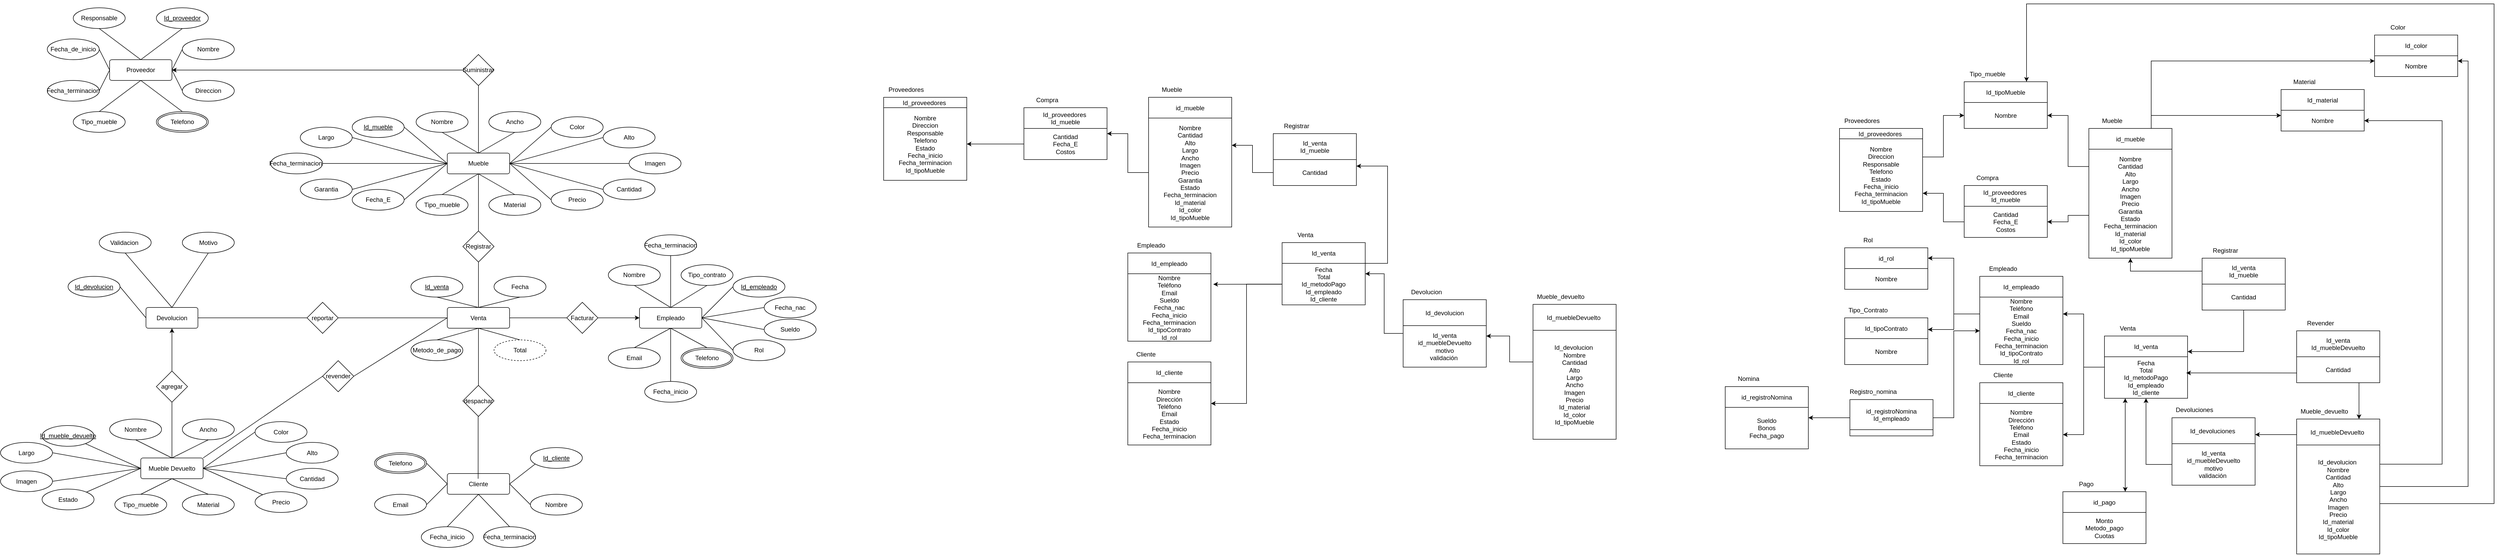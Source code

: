 <mxfile scale="1" border="0" version="25.0.3">
  <diagram name="Página-1" id="8yU_Sb3q8nfaHzgQaiEC">
    <mxGraphModel dx="4610" dy="1551" grid="1" gridSize="10" guides="1" tooltips="1" connect="1" arrows="1" fold="1" page="1" pageScale="1" pageWidth="827" pageHeight="1169" math="0" shadow="0">
      <root>
        <mxCell id="0" />
        <mxCell id="1" parent="0" />
        <mxCell id="TBOXvc80CKV6nfEF6dhi-36" style="endArrow=none;html=1;rounded=0;exitX=0.5;exitY=0;exitDx=0;exitDy=0;entryX=0.5;entryY=1;entryDx=0;entryDy=0;" parent="1" source="TBOXvc80CKV6nfEF6dhi-10" target="TBOXvc80CKV6nfEF6dhi-24" edge="1">
          <mxGeometry relative="1" as="geometry" />
        </mxCell>
        <mxCell id="TBOXvc80CKV6nfEF6dhi-10" value="Mueble" style="rounded=1;arcSize=10;whiteSpace=wrap;html=1;align=center;" parent="1" vertex="1">
          <mxGeometry x="70" y="320" width="120" height="40" as="geometry" />
        </mxCell>
        <mxCell id="TBOXvc80CKV6nfEF6dhi-16" value="Cliente" style="rounded=1;arcSize=10;whiteSpace=wrap;html=1;align=center;" parent="1" vertex="1">
          <mxGeometry x="70" y="937.5" width="120" height="40" as="geometry" />
        </mxCell>
        <mxCell id="TBOXvc80CKV6nfEF6dhi-17" value="Proveedor" style="rounded=1;arcSize=10;whiteSpace=wrap;html=1;align=center;" parent="1" vertex="1">
          <mxGeometry x="-580" y="140" width="120" height="40" as="geometry" />
        </mxCell>
        <mxCell id="TBOXvc80CKV6nfEF6dhi-18" value="Empleado" style="rounded=1;arcSize=10;whiteSpace=wrap;html=1;align=center;" parent="1" vertex="1">
          <mxGeometry x="440" y="617.5" width="120" height="40" as="geometry" />
        </mxCell>
        <mxCell id="TBOXvc80CKV6nfEF6dhi-44" style="edgeStyle=orthogonalEdgeStyle;rounded=0;orthogonalLoop=1;jettySize=auto;html=1;exitX=1;exitY=0.5;exitDx=0;exitDy=0;entryX=0;entryY=0.5;entryDx=0;entryDy=0;" parent="1" source="TBOXvc80CKV6nfEF6dhi-20" target="TBOXvc80CKV6nfEF6dhi-18" edge="1">
          <mxGeometry relative="1" as="geometry" />
        </mxCell>
        <mxCell id="9bLzDCfXXZlXbpBvJnL8-10" style="endArrow=none;html=1;rounded=0;entryX=1;entryY=0.5;entryDx=0;entryDy=0;exitX=0;exitY=0.5;exitDx=0;exitDy=0;" parent="1" source="TBOXvc80CKV6nfEF6dhi-20" target="TBOXvc80CKV6nfEF6dhi-37" edge="1">
          <mxGeometry relative="1" as="geometry" />
        </mxCell>
        <mxCell id="TBOXvc80CKV6nfEF6dhi-20" value="Facturar" style="shape=rhombus;perimeter=rhombusPerimeter;whiteSpace=wrap;html=1;align=center;" parent="1" vertex="1">
          <mxGeometry x="300" y="607.5" width="60" height="60" as="geometry" />
        </mxCell>
        <mxCell id="TBOXvc80CKV6nfEF6dhi-21" value="despachar" style="shape=rhombus;perimeter=rhombusPerimeter;whiteSpace=wrap;html=1;align=center;" parent="1" vertex="1">
          <mxGeometry x="100" y="767.5" width="60" height="60" as="geometry" />
        </mxCell>
        <mxCell id="TBOXvc80CKV6nfEF6dhi-22" value="Registrar" style="shape=rhombus;perimeter=rhombusPerimeter;whiteSpace=wrap;html=1;align=center;" parent="1" vertex="1">
          <mxGeometry x="100" y="470" width="60" height="60" as="geometry" />
        </mxCell>
        <mxCell id="TBOXvc80CKV6nfEF6dhi-28" style="edgeStyle=orthogonalEdgeStyle;rounded=0;orthogonalLoop=1;jettySize=auto;html=1;exitX=0;exitY=0.5;exitDx=0;exitDy=0;entryX=1;entryY=0.5;entryDx=0;entryDy=0;" parent="1" source="TBOXvc80CKV6nfEF6dhi-24" target="TBOXvc80CKV6nfEF6dhi-17" edge="1">
          <mxGeometry relative="1" as="geometry">
            <mxPoint x="-380" y="160" as="targetPoint" />
          </mxGeometry>
        </mxCell>
        <mxCell id="TBOXvc80CKV6nfEF6dhi-24" value="Suministrar" style="shape=rhombus;perimeter=rhombusPerimeter;whiteSpace=wrap;html=1;align=center;" parent="1" vertex="1">
          <mxGeometry x="100" y="130" width="60" height="60" as="geometry" />
        </mxCell>
        <mxCell id="TBOXvc80CKV6nfEF6dhi-37" value="Venta" style="rounded=1;arcSize=10;whiteSpace=wrap;html=1;align=center;" parent="1" vertex="1">
          <mxGeometry x="70" y="617.5" width="120" height="40" as="geometry" />
        </mxCell>
        <mxCell id="TBOXvc80CKV6nfEF6dhi-45" value="Id_proveedor" style="ellipse;whiteSpace=wrap;html=1;align=center;fontStyle=4;" parent="1" vertex="1">
          <mxGeometry x="-490" y="40" width="100" height="40" as="geometry" />
        </mxCell>
        <mxCell id="TBOXvc80CKV6nfEF6dhi-47" value="Direccion" style="ellipse;whiteSpace=wrap;html=1;align=center;" parent="1" vertex="1">
          <mxGeometry x="-440" y="180" width="100" height="40" as="geometry" />
        </mxCell>
        <mxCell id="TBOXvc80CKV6nfEF6dhi-48" value="Responsable" style="ellipse;whiteSpace=wrap;html=1;align=center;" parent="1" vertex="1">
          <mxGeometry x="-650" y="40" width="100" height="40" as="geometry" />
        </mxCell>
        <mxCell id="TBOXvc80CKV6nfEF6dhi-49" value="Nombre" style="ellipse;whiteSpace=wrap;html=1;align=center;" parent="1" vertex="1">
          <mxGeometry x="-440" y="100" width="100" height="40" as="geometry" />
        </mxCell>
        <mxCell id="TBOXvc80CKV6nfEF6dhi-51" value="Tipo_mueble" style="ellipse;whiteSpace=wrap;html=1;align=center;" parent="1" vertex="1">
          <mxGeometry x="-650" y="240" width="100" height="40" as="geometry" />
        </mxCell>
        <mxCell id="TBOXvc80CKV6nfEF6dhi-52" value="Telefono" style="ellipse;shape=doubleEllipse;margin=3;whiteSpace=wrap;html=1;align=center;" parent="1" vertex="1">
          <mxGeometry x="-490" y="240" width="100" height="40" as="geometry" />
        </mxCell>
        <mxCell id="TBOXvc80CKV6nfEF6dhi-59" value="" style="endArrow=none;html=1;rounded=0;exitX=0.5;exitY=1;exitDx=0;exitDy=0;entryX=0.5;entryY=0;entryDx=0;entryDy=0;" parent="1" source="TBOXvc80CKV6nfEF6dhi-17" target="TBOXvc80CKV6nfEF6dhi-52" edge="1">
          <mxGeometry relative="1" as="geometry">
            <mxPoint x="-750" y="350" as="sourcePoint" />
            <mxPoint x="-820" y="390" as="targetPoint" />
          </mxGeometry>
        </mxCell>
        <mxCell id="TBOXvc80CKV6nfEF6dhi-60" value="" style="endArrow=none;html=1;rounded=0;exitX=0;exitY=0.5;exitDx=0;exitDy=0;entryX=1;entryY=0.5;entryDx=0;entryDy=0;" parent="1" source="TBOXvc80CKV6nfEF6dhi-47" target="TBOXvc80CKV6nfEF6dhi-17" edge="1">
          <mxGeometry relative="1" as="geometry">
            <mxPoint x="-740" y="360" as="sourcePoint" />
            <mxPoint x="-810" y="400" as="targetPoint" />
          </mxGeometry>
        </mxCell>
        <mxCell id="TBOXvc80CKV6nfEF6dhi-62" value="" style="endArrow=none;html=1;rounded=0;exitX=0.5;exitY=1;exitDx=0;exitDy=0;entryX=0.5;entryY=0;entryDx=0;entryDy=0;" parent="1" source="TBOXvc80CKV6nfEF6dhi-45" target="TBOXvc80CKV6nfEF6dhi-17" edge="1">
          <mxGeometry relative="1" as="geometry">
            <mxPoint x="-720" y="380" as="sourcePoint" />
            <mxPoint x="-790" y="420" as="targetPoint" />
          </mxGeometry>
        </mxCell>
        <mxCell id="TBOXvc80CKV6nfEF6dhi-63" value="" style="endArrow=none;html=1;rounded=0;exitX=0.5;exitY=0;exitDx=0;exitDy=0;entryX=0.5;entryY=1;entryDx=0;entryDy=0;" parent="1" source="TBOXvc80CKV6nfEF6dhi-17" target="TBOXvc80CKV6nfEF6dhi-48" edge="1">
          <mxGeometry relative="1" as="geometry">
            <mxPoint x="-710" y="390" as="sourcePoint" />
            <mxPoint x="-780" y="430" as="targetPoint" />
          </mxGeometry>
        </mxCell>
        <mxCell id="TBOXvc80CKV6nfEF6dhi-74" value="" style="endArrow=none;html=1;rounded=0;entryX=0;entryY=0.5;entryDx=0;entryDy=0;exitX=1;exitY=0.5;exitDx=0;exitDy=0;" parent="1" source="E23f7wQ3UJA1HukhsZAp-2" target="TBOXvc80CKV6nfEF6dhi-10" edge="1">
          <mxGeometry relative="1" as="geometry">
            <mxPoint x="-41.327" y="276.385" as="sourcePoint" />
            <mxPoint x="-300" y="370" as="targetPoint" />
          </mxGeometry>
        </mxCell>
        <mxCell id="TBOXvc80CKV6nfEF6dhi-75" value="Color" style="ellipse;whiteSpace=wrap;html=1;align=center;" parent="1" vertex="1">
          <mxGeometry x="270" y="250" width="100" height="40" as="geometry" />
        </mxCell>
        <mxCell id="TBOXvc80CKV6nfEF6dhi-76" value="" style="endArrow=none;html=1;rounded=0;exitX=1;exitY=0.5;exitDx=0;exitDy=0;entryX=0;entryY=0.5;entryDx=0;entryDy=0;" parent="1" source="TBOXvc80CKV6nfEF6dhi-10" target="TBOXvc80CKV6nfEF6dhi-75" edge="1">
          <mxGeometry relative="1" as="geometry">
            <mxPoint x="-220" y="340" as="sourcePoint" />
            <mxPoint x="-290" y="380" as="targetPoint" />
          </mxGeometry>
        </mxCell>
        <mxCell id="TBOXvc80CKV6nfEF6dhi-77" value="Nombre" style="ellipse;whiteSpace=wrap;html=1;align=center;" parent="1" vertex="1">
          <mxGeometry x="10" y="240" width="100" height="40" as="geometry" />
        </mxCell>
        <mxCell id="TBOXvc80CKV6nfEF6dhi-78" value="Ancho" style="ellipse;whiteSpace=wrap;html=1;align=center;" parent="1" vertex="1">
          <mxGeometry x="150" y="240" width="100" height="40" as="geometry" />
        </mxCell>
        <mxCell id="TBOXvc80CKV6nfEF6dhi-79" value="Tipo_mueble" style="ellipse;whiteSpace=wrap;html=1;align=center;" parent="1" vertex="1">
          <mxGeometry x="10" y="400" width="100" height="40" as="geometry" />
        </mxCell>
        <mxCell id="TBOXvc80CKV6nfEF6dhi-80" value="Material" style="ellipse;whiteSpace=wrap;html=1;align=center;" parent="1" vertex="1">
          <mxGeometry x="150" y="400" width="100" height="40" as="geometry" />
        </mxCell>
        <mxCell id="TBOXvc80CKV6nfEF6dhi-81" value="" style="endArrow=none;html=1;rounded=0;exitX=0.5;exitY=0;exitDx=0;exitDy=0;entryX=0.5;entryY=1;entryDx=0;entryDy=0;" parent="1" source="TBOXvc80CKV6nfEF6dhi-79" target="TBOXvc80CKV6nfEF6dhi-10" edge="1">
          <mxGeometry relative="1" as="geometry">
            <mxPoint x="-240" y="350" as="sourcePoint" />
            <mxPoint x="-280" y="350" as="targetPoint" />
          </mxGeometry>
        </mxCell>
        <mxCell id="TBOXvc80CKV6nfEF6dhi-82" value="" style="endArrow=none;html=1;rounded=0;exitX=0.5;exitY=0;exitDx=0;exitDy=0;entryX=0.5;entryY=1;entryDx=0;entryDy=0;" parent="1" source="TBOXvc80CKV6nfEF6dhi-80" target="TBOXvc80CKV6nfEF6dhi-10" edge="1">
          <mxGeometry relative="1" as="geometry">
            <mxPoint x="-230" y="360" as="sourcePoint" />
            <mxPoint x="-270" y="360" as="targetPoint" />
          </mxGeometry>
        </mxCell>
        <mxCell id="TBOXvc80CKV6nfEF6dhi-83" value="" style="endArrow=none;html=1;rounded=0;exitX=0.5;exitY=0;exitDx=0;exitDy=0;entryX=0.5;entryY=1;entryDx=0;entryDy=0;" parent="1" source="TBOXvc80CKV6nfEF6dhi-10" target="TBOXvc80CKV6nfEF6dhi-77" edge="1">
          <mxGeometry relative="1" as="geometry">
            <mxPoint x="-220" y="370" as="sourcePoint" />
            <mxPoint x="-260" y="370" as="targetPoint" />
          </mxGeometry>
        </mxCell>
        <mxCell id="TBOXvc80CKV6nfEF6dhi-84" value="" style="endArrow=none;html=1;rounded=0;exitX=0.5;exitY=1;exitDx=0;exitDy=0;entryX=0.5;entryY=0;entryDx=0;entryDy=0;" parent="1" source="TBOXvc80CKV6nfEF6dhi-78" target="TBOXvc80CKV6nfEF6dhi-10" edge="1">
          <mxGeometry relative="1" as="geometry">
            <mxPoint x="-210" y="380" as="sourcePoint" />
            <mxPoint x="-250" y="380" as="targetPoint" />
          </mxGeometry>
        </mxCell>
        <mxCell id="TBOXvc80CKV6nfEF6dhi-86" value="" style="endArrow=none;html=1;rounded=0;exitX=0.5;exitY=1;exitDx=0;exitDy=0;entryX=0.5;entryY=0;entryDx=0;entryDy=0;" parent="1" source="E23f7wQ3UJA1HukhsZAp-7" target="TBOXvc80CKV6nfEF6dhi-37" edge="1">
          <mxGeometry relative="1" as="geometry">
            <mxPoint x="40.0" y="575" as="sourcePoint" />
            <mxPoint x="30" y="610" as="targetPoint" />
          </mxGeometry>
        </mxCell>
        <mxCell id="TBOXvc80CKV6nfEF6dhi-93" value="Fecha" style="ellipse;whiteSpace=wrap;html=1;align=center;" parent="1" vertex="1">
          <mxGeometry x="160" y="557.5" width="100" height="40" as="geometry" />
        </mxCell>
        <mxCell id="TBOXvc80CKV6nfEF6dhi-95" value="" style="endArrow=none;html=1;rounded=0;exitX=0.5;exitY=1;exitDx=0;exitDy=0;entryX=0.5;entryY=0;entryDx=0;entryDy=0;" parent="1" source="TBOXvc80CKV6nfEF6dhi-93" target="TBOXvc80CKV6nfEF6dhi-37" edge="1">
          <mxGeometry relative="1" as="geometry">
            <mxPoint x="-150" y="405" as="sourcePoint" />
            <mxPoint x="160" y="625" as="targetPoint" />
          </mxGeometry>
        </mxCell>
        <mxCell id="TBOXvc80CKV6nfEF6dhi-96" value="" style="endArrow=none;html=1;rounded=0;exitX=0.5;exitY=0;exitDx=0;exitDy=0;entryX=0.5;entryY=1;entryDx=0;entryDy=0;" parent="1" source="9bLzDCfXXZlXbpBvJnL8-12" target="TBOXvc80CKV6nfEF6dhi-37" edge="1">
          <mxGeometry relative="1" as="geometry">
            <mxPoint x="60" y="695" as="sourcePoint" />
            <mxPoint x="-180" y="415" as="targetPoint" />
          </mxGeometry>
        </mxCell>
        <mxCell id="TBOXvc80CKV6nfEF6dhi-97" value="Id_empleado" style="ellipse;whiteSpace=wrap;html=1;align=center;fontStyle=4;" parent="1" vertex="1">
          <mxGeometry x="620" y="557.5" width="100" height="40" as="geometry" />
        </mxCell>
        <mxCell id="TBOXvc80CKV6nfEF6dhi-98" value="" style="endArrow=none;html=1;rounded=0;exitX=0;exitY=0.5;exitDx=0;exitDy=0;entryX=1;entryY=0.5;entryDx=0;entryDy=0;" parent="1" source="TBOXvc80CKV6nfEF6dhi-97" target="TBOXvc80CKV6nfEF6dhi-18" edge="1">
          <mxGeometry relative="1" as="geometry">
            <mxPoint x="-130" y="425" as="sourcePoint" />
            <mxPoint x="-170" y="425" as="targetPoint" />
          </mxGeometry>
        </mxCell>
        <mxCell id="TBOXvc80CKV6nfEF6dhi-99" value="Nombre" style="ellipse;whiteSpace=wrap;html=1;align=center;" parent="1" vertex="1">
          <mxGeometry x="380" y="535" width="100" height="40" as="geometry" />
        </mxCell>
        <mxCell id="TBOXvc80CKV6nfEF6dhi-100" value="Email" style="ellipse;whiteSpace=wrap;html=1;align=center;" parent="1" vertex="1">
          <mxGeometry x="380" y="695" width="100" height="40" as="geometry" />
        </mxCell>
        <mxCell id="TBOXvc80CKV6nfEF6dhi-101" value="Tipo_contrato" style="ellipse;whiteSpace=wrap;html=1;align=center;" parent="1" vertex="1">
          <mxGeometry x="520" y="535" width="100" height="40" as="geometry" />
        </mxCell>
        <mxCell id="TBOXvc80CKV6nfEF6dhi-105" value="Telefono" style="ellipse;shape=doubleEllipse;margin=3;whiteSpace=wrap;html=1;align=center;" parent="1" vertex="1">
          <mxGeometry x="520" y="695" width="100" height="40" as="geometry" />
        </mxCell>
        <mxCell id="TBOXvc80CKV6nfEF6dhi-106" value="" style="endArrow=none;html=1;rounded=0;exitX=0.5;exitY=1;exitDx=0;exitDy=0;entryX=0.5;entryY=0;entryDx=0;entryDy=0;" parent="1" source="TBOXvc80CKV6nfEF6dhi-99" target="TBOXvc80CKV6nfEF6dhi-18" edge="1">
          <mxGeometry relative="1" as="geometry">
            <mxPoint x="-120" y="435" as="sourcePoint" />
            <mxPoint x="-160" y="435" as="targetPoint" />
          </mxGeometry>
        </mxCell>
        <mxCell id="TBOXvc80CKV6nfEF6dhi-107" value="" style="endArrow=none;html=1;rounded=0;exitX=0.5;exitY=1;exitDx=0;exitDy=0;entryX=0.5;entryY=0;entryDx=0;entryDy=0;" parent="1" source="TBOXvc80CKV6nfEF6dhi-101" target="TBOXvc80CKV6nfEF6dhi-18" edge="1">
          <mxGeometry relative="1" as="geometry">
            <mxPoint x="-110" y="445" as="sourcePoint" />
            <mxPoint x="-150" y="445" as="targetPoint" />
          </mxGeometry>
        </mxCell>
        <mxCell id="TBOXvc80CKV6nfEF6dhi-108" value="" style="endArrow=none;html=1;rounded=0;exitX=0.5;exitY=0;exitDx=0;exitDy=0;entryX=0.5;entryY=1;entryDx=0;entryDy=0;" parent="1" source="TBOXvc80CKV6nfEF6dhi-100" target="TBOXvc80CKV6nfEF6dhi-18" edge="1">
          <mxGeometry relative="1" as="geometry">
            <mxPoint x="-100" y="455" as="sourcePoint" />
            <mxPoint x="-140" y="455" as="targetPoint" />
          </mxGeometry>
        </mxCell>
        <mxCell id="TBOXvc80CKV6nfEF6dhi-109" value="" style="endArrow=none;html=1;rounded=0;exitX=0.5;exitY=1;exitDx=0;exitDy=0;entryX=0.5;entryY=0;entryDx=0;entryDy=0;" parent="1" source="TBOXvc80CKV6nfEF6dhi-18" target="TBOXvc80CKV6nfEF6dhi-105" edge="1">
          <mxGeometry relative="1" as="geometry">
            <mxPoint x="-90" y="465" as="sourcePoint" />
            <mxPoint x="-130" y="465" as="targetPoint" />
          </mxGeometry>
        </mxCell>
        <mxCell id="TBOXvc80CKV6nfEF6dhi-110" value="" style="endArrow=none;html=1;rounded=0;entryX=1;entryY=0.5;entryDx=0;entryDy=0;exitX=0.5;exitY=0;exitDx=0;exitDy=0;" parent="1" source="TBOXvc80CKV6nfEF6dhi-111" target="TBOXvc80CKV6nfEF6dhi-16" edge="1">
          <mxGeometry relative="1" as="geometry">
            <mxPoint x="-90" y="477.5" as="sourcePoint" />
            <mxPoint x="-130" y="477.5" as="targetPoint" />
          </mxGeometry>
        </mxCell>
        <mxCell id="TBOXvc80CKV6nfEF6dhi-111" value="Id_cliente" style="ellipse;whiteSpace=wrap;html=1;align=center;fontStyle=4;" parent="1" vertex="1">
          <mxGeometry x="230" y="887.5" width="100" height="40" as="geometry" />
        </mxCell>
        <mxCell id="TBOXvc80CKV6nfEF6dhi-112" value="Nombre" style="ellipse;whiteSpace=wrap;html=1;align=center;" parent="1" vertex="1">
          <mxGeometry x="230" y="977.5" width="100" height="40" as="geometry" />
        </mxCell>
        <mxCell id="TBOXvc80CKV6nfEF6dhi-113" value="" style="endArrow=none;html=1;rounded=0;exitX=1;exitY=0.5;exitDx=0;exitDy=0;entryX=0;entryY=0.5;entryDx=0;entryDy=0;" parent="1" source="TBOXvc80CKV6nfEF6dhi-16" target="TBOXvc80CKV6nfEF6dhi-112" edge="1">
          <mxGeometry relative="1" as="geometry">
            <mxPoint x="-80" y="487.5" as="sourcePoint" />
            <mxPoint x="-120" y="487.5" as="targetPoint" />
          </mxGeometry>
        </mxCell>
        <mxCell id="TBOXvc80CKV6nfEF6dhi-114" value="Email" style="ellipse;whiteSpace=wrap;html=1;align=center;" parent="1" vertex="1">
          <mxGeometry x="-70" y="977.5" width="100" height="40" as="geometry" />
        </mxCell>
        <mxCell id="TBOXvc80CKV6nfEF6dhi-116" value="" style="endArrow=none;html=1;rounded=0;exitX=0;exitY=0.5;exitDx=0;exitDy=0;entryX=1;entryY=0.5;entryDx=0;entryDy=0;" parent="1" source="TBOXvc80CKV6nfEF6dhi-16" target="TBOXvc80CKV6nfEF6dhi-114" edge="1">
          <mxGeometry relative="1" as="geometry">
            <mxPoint x="-70" y="497.5" as="sourcePoint" />
            <mxPoint x="-110" y="497.5" as="targetPoint" />
          </mxGeometry>
        </mxCell>
        <mxCell id="TBOXvc80CKV6nfEF6dhi-118" value="Telefono" style="ellipse;shape=doubleEllipse;margin=3;whiteSpace=wrap;html=1;align=center;" parent="1" vertex="1">
          <mxGeometry x="-70" y="897.5" width="100" height="40" as="geometry" />
        </mxCell>
        <mxCell id="TBOXvc80CKV6nfEF6dhi-119" value="" style="endArrow=none;html=1;rounded=0;exitX=1;exitY=0.5;exitDx=0;exitDy=0;entryX=0;entryY=0.5;entryDx=0;entryDy=0;" parent="1" source="TBOXvc80CKV6nfEF6dhi-118" target="TBOXvc80CKV6nfEF6dhi-16" edge="1">
          <mxGeometry relative="1" as="geometry">
            <mxPoint x="-50" y="517.5" as="sourcePoint" />
            <mxPoint x="-90" y="517.5" as="targetPoint" />
          </mxGeometry>
        </mxCell>
        <mxCell id="9bLzDCfXXZlXbpBvJnL8-6" value="" style="endArrow=none;html=1;rounded=0;exitX=1;exitY=0.5;exitDx=0;exitDy=0;entryX=0;entryY=0.5;entryDx=0;entryDy=0;" parent="1" source="TBOXvc80CKV6nfEF6dhi-17" target="TBOXvc80CKV6nfEF6dhi-49" edge="1">
          <mxGeometry relative="1" as="geometry">
            <mxPoint x="-400" y="170" as="sourcePoint" />
            <mxPoint x="-240" y="170" as="targetPoint" />
          </mxGeometry>
        </mxCell>
        <mxCell id="9bLzDCfXXZlXbpBvJnL8-7" value="" style="endArrow=none;html=1;rounded=0;exitX=0.5;exitY=0;exitDx=0;exitDy=0;entryX=0.5;entryY=1;entryDx=0;entryDy=0;" parent="1" source="TBOXvc80CKV6nfEF6dhi-51" target="TBOXvc80CKV6nfEF6dhi-17" edge="1">
          <mxGeometry relative="1" as="geometry">
            <mxPoint x="-400" y="170" as="sourcePoint" />
            <mxPoint x="-520" y="180" as="targetPoint" />
          </mxGeometry>
        </mxCell>
        <mxCell id="9bLzDCfXXZlXbpBvJnL8-12" value="Total" style="ellipse;whiteSpace=wrap;html=1;align=center;dashed=1;" parent="1" vertex="1">
          <mxGeometry x="160" y="680" width="100" height="40" as="geometry" />
        </mxCell>
        <mxCell id="9bLzDCfXXZlXbpBvJnL8-28" value="" style="endArrow=none;html=1;rounded=0;entryX=0.5;entryY=1;entryDx=0;entryDy=0;" parent="1" source="TBOXvc80CKV6nfEF6dhi-21" target="TBOXvc80CKV6nfEF6dhi-37" edge="1">
          <mxGeometry relative="1" as="geometry">
            <mxPoint x="20" y="745" as="sourcePoint" />
            <mxPoint x="140" y="655" as="targetPoint" />
          </mxGeometry>
        </mxCell>
        <mxCell id="9bLzDCfXXZlXbpBvJnL8-30" value="" style="endArrow=none;html=1;rounded=0;entryX=0.49;entryY=1;entryDx=0;entryDy=0;entryPerimeter=0;" parent="1" target="TBOXvc80CKV6nfEF6dhi-21" edge="1">
          <mxGeometry relative="1" as="geometry">
            <mxPoint x="129.41" y="947.5" as="sourcePoint" />
            <mxPoint x="129.41" y="837.5" as="targetPoint" />
          </mxGeometry>
        </mxCell>
        <mxCell id="9bLzDCfXXZlXbpBvJnL8-31" value="" style="endArrow=none;html=1;rounded=0;entryX=0.5;entryY=1;entryDx=0;entryDy=0;exitX=0.5;exitY=0;exitDx=0;exitDy=0;" parent="1" source="TBOXvc80CKV6nfEF6dhi-37" target="TBOXvc80CKV6nfEF6dhi-22" edge="1">
          <mxGeometry relative="1" as="geometry">
            <mxPoint x="160" y="785" as="sourcePoint" />
            <mxPoint x="300" y="535" as="targetPoint" />
          </mxGeometry>
        </mxCell>
        <mxCell id="9bLzDCfXXZlXbpBvJnL8-32" value="" style="endArrow=none;html=1;rounded=0;entryX=0.5;entryY=1;entryDx=0;entryDy=0;exitX=0.5;exitY=0;exitDx=0;exitDy=0;" parent="1" source="TBOXvc80CKV6nfEF6dhi-22" target="TBOXvc80CKV6nfEF6dhi-10" edge="1">
          <mxGeometry relative="1" as="geometry">
            <mxPoint y="790" as="sourcePoint" />
            <mxPoint y="680" as="targetPoint" />
          </mxGeometry>
        </mxCell>
        <mxCell id="9bLzDCfXXZlXbpBvJnL8-33" value="Rol" style="ellipse;whiteSpace=wrap;html=1;align=center;" parent="1" vertex="1">
          <mxGeometry x="620" y="680" width="100" height="40" as="geometry" />
        </mxCell>
        <mxCell id="9bLzDCfXXZlXbpBvJnL8-101" value="" style="endArrow=none;html=1;rounded=0;entryX=0;entryY=0.5;entryDx=0;entryDy=0;exitX=1;exitY=0.5;exitDx=0;exitDy=0;" parent="1" source="TBOXvc80CKV6nfEF6dhi-18" target="9bLzDCfXXZlXbpBvJnL8-33" edge="1">
          <mxGeometry relative="1" as="geometry">
            <mxPoint x="20" y="795" as="sourcePoint" />
            <mxPoint x="180" y="795" as="targetPoint" />
          </mxGeometry>
        </mxCell>
        <mxCell id="TuO1zeEdH__ycaznmqz_-1" value="Precio" style="ellipse;whiteSpace=wrap;html=1;align=center;" parent="1" vertex="1">
          <mxGeometry x="270" y="390" width="100" height="40" as="geometry" />
        </mxCell>
        <mxCell id="TuO1zeEdH__ycaznmqz_-4" value="" style="endArrow=none;html=1;rounded=0;exitX=1;exitY=0.5;exitDx=0;exitDy=0;entryX=0;entryY=0.5;entryDx=0;entryDy=0;" parent="1" source="TBOXvc80CKV6nfEF6dhi-10" target="TuO1zeEdH__ycaznmqz_-1" edge="1">
          <mxGeometry relative="1" as="geometry">
            <mxPoint x="200" y="350" as="sourcePoint" />
            <mxPoint x="280" y="310" as="targetPoint" />
          </mxGeometry>
        </mxCell>
        <mxCell id="TuO1zeEdH__ycaznmqz_-5" value="" style="endArrow=none;html=1;rounded=0;exitX=1;exitY=0.5;exitDx=0;exitDy=0;entryX=0;entryY=0.5;entryDx=0;entryDy=0;" parent="1" source="TuO1zeEdH__ycaznmqz_-6" target="TBOXvc80CKV6nfEF6dhi-10" edge="1">
          <mxGeometry relative="1" as="geometry">
            <mxPoint x="-40.0" y="380" as="sourcePoint" />
            <mxPoint y="380" as="targetPoint" />
          </mxGeometry>
        </mxCell>
        <mxCell id="TuO1zeEdH__ycaznmqz_-6" value="Garantia" style="ellipse;whiteSpace=wrap;html=1;align=center;" parent="1" vertex="1">
          <mxGeometry x="-213" y="370" width="100" height="40" as="geometry" />
        </mxCell>
        <mxCell id="TuO1zeEdH__ycaznmqz_-7" value="Largo" style="ellipse;whiteSpace=wrap;html=1;align=center;" parent="1" vertex="1">
          <mxGeometry x="-213" y="270" width="100" height="40" as="geometry" />
        </mxCell>
        <mxCell id="TuO1zeEdH__ycaznmqz_-8" value="" style="endArrow=none;html=1;rounded=0;exitX=0;exitY=0.5;exitDx=0;exitDy=0;entryX=1;entryY=0.5;entryDx=0;entryDy=0;" parent="1" source="TBOXvc80CKV6nfEF6dhi-10" target="TuO1zeEdH__ycaznmqz_-7" edge="1">
          <mxGeometry relative="1" as="geometry">
            <mxPoint x="200" y="350" as="sourcePoint" />
            <mxPoint x="290" y="320" as="targetPoint" />
          </mxGeometry>
        </mxCell>
        <mxCell id="TuO1zeEdH__ycaznmqz_-9" value="Alto" style="ellipse;whiteSpace=wrap;html=1;align=center;" parent="1" vertex="1">
          <mxGeometry x="370" y="270" width="100" height="40" as="geometry" />
        </mxCell>
        <mxCell id="TuO1zeEdH__ycaznmqz_-10" value="" style="endArrow=none;html=1;rounded=0;exitX=1;exitY=0.5;exitDx=0;exitDy=0;entryX=0;entryY=0.5;entryDx=0;entryDy=0;" parent="1" source="TBOXvc80CKV6nfEF6dhi-10" target="TuO1zeEdH__ycaznmqz_-9" edge="1">
          <mxGeometry relative="1" as="geometry">
            <mxPoint x="210" y="360" as="sourcePoint" />
            <mxPoint x="300" y="330" as="targetPoint" />
          </mxGeometry>
        </mxCell>
        <mxCell id="TuO1zeEdH__ycaznmqz_-17" value="Cantidad" style="ellipse;whiteSpace=wrap;html=1;align=center;" parent="1" vertex="1">
          <mxGeometry x="370" y="370" width="100" height="40" as="geometry" />
        </mxCell>
        <mxCell id="TuO1zeEdH__ycaznmqz_-18" value="" style="endArrow=none;html=1;rounded=0;exitX=1;exitY=0.5;exitDx=0;exitDy=0;entryX=0;entryY=0.5;entryDx=0;entryDy=0;" parent="1" source="TBOXvc80CKV6nfEF6dhi-10" target="TuO1zeEdH__ycaznmqz_-17" edge="1">
          <mxGeometry relative="1" as="geometry">
            <mxPoint x="200" y="350" as="sourcePoint" />
            <mxPoint x="380" y="310" as="targetPoint" />
          </mxGeometry>
        </mxCell>
        <mxCell id="TuO1zeEdH__ycaznmqz_-25" value="" style="group" parent="1" vertex="1" connectable="0">
          <mxGeometry x="2750" y="242.54" width="160" height="190" as="geometry" />
        </mxCell>
        <mxCell id="TuO1zeEdH__ycaznmqz_-23" value="Id_proveedores " style="swimlane;fontStyle=0;childLayout=stackLayout;horizontal=1;startSize=20;fillColor=#ffffff;horizontalStack=0;resizeParent=1;resizeParentMax=0;resizeLast=0;collapsible=0;marginBottom=0;swimlaneFillColor=#ffffff;movable=1;resizable=1;rotatable=1;deletable=1;editable=1;locked=0;connectable=1;" parent="TuO1zeEdH__ycaznmqz_-25" vertex="1">
          <mxGeometry y="30" width="160" height="160" as="geometry" />
        </mxCell>
        <mxCell id="TuO1zeEdH__ycaznmqz_-26" value="Nombre&lt;br&gt;Direccion&lt;div&gt;Responsable&lt;br&gt;Telefono&lt;br&gt;Estado&lt;/div&gt;&lt;div&gt;Fecha_inicio&lt;br&gt;Fecha_terminacion&lt;br&gt;Id_tipoMueble&lt;br&gt;&lt;/div&gt;" style="text;html=1;align=center;verticalAlign=middle;whiteSpace=wrap;rounded=0;" parent="TuO1zeEdH__ycaznmqz_-23" vertex="1">
          <mxGeometry y="20" width="160" height="140" as="geometry" />
        </mxCell>
        <mxCell id="TuO1zeEdH__ycaznmqz_-24" value="Proveedores&amp;nbsp;" style="text;html=1;align=center;verticalAlign=middle;whiteSpace=wrap;rounded=0;movable=1;resizable=1;rotatable=1;deletable=1;editable=1;locked=0;connectable=1;" parent="TuO1zeEdH__ycaznmqz_-25" vertex="1">
          <mxGeometry width="90" height="30" as="geometry" />
        </mxCell>
        <mxCell id="TuO1zeEdH__ycaznmqz_-35" value="" style="group" parent="1" vertex="1" connectable="0">
          <mxGeometry x="3230" y="242.54" width="160" height="280" as="geometry" />
        </mxCell>
        <mxCell id="TuO1zeEdH__ycaznmqz_-36" value="id_mueble" style="swimlane;fontStyle=0;childLayout=stackLayout;horizontal=1;startSize=40;fillColor=#ffffff;horizontalStack=0;resizeParent=1;resizeParentMax=0;resizeLast=0;collapsible=0;marginBottom=0;swimlaneFillColor=#ffffff;movable=1;resizable=1;rotatable=1;deletable=1;editable=1;locked=0;connectable=1;" parent="TuO1zeEdH__ycaznmqz_-35" vertex="1">
          <mxGeometry y="30" width="160" height="250" as="geometry" />
        </mxCell>
        <mxCell id="TuO1zeEdH__ycaznmqz_-37" value="Nombre&lt;br&gt;Cantidad&lt;br&gt;Alto&lt;br&gt;Largo&lt;br&gt;Ancho&lt;br&gt;Imagen&lt;br&gt;Precio&lt;div&gt;Garantia&lt;/div&gt;&lt;div&gt;Estado&lt;/div&gt;&lt;div&gt;Fecha_terminacion&lt;br&gt;Id_material&lt;br&gt;Id_color&lt;br&gt;Id_tipoMueble&lt;/div&gt;" style="text;html=1;align=center;verticalAlign=middle;whiteSpace=wrap;rounded=0;" parent="TuO1zeEdH__ycaznmqz_-36" vertex="1">
          <mxGeometry y="40" width="160" height="210" as="geometry" />
        </mxCell>
        <mxCell id="TuO1zeEdH__ycaznmqz_-38" value="Mueble" style="text;html=1;align=center;verticalAlign=middle;whiteSpace=wrap;rounded=0;movable=1;resizable=1;rotatable=1;deletable=1;editable=1;locked=0;connectable=1;" parent="TuO1zeEdH__ycaznmqz_-35" vertex="1">
          <mxGeometry width="90" height="30" as="geometry" />
        </mxCell>
        <mxCell id="TuO1zeEdH__ycaznmqz_-39" value="" style="group" parent="1" vertex="1" connectable="0">
          <mxGeometry x="3780" y="62.54" width="160" height="150" as="geometry" />
        </mxCell>
        <mxCell id="TuO1zeEdH__ycaznmqz_-40" value="Id_color" style="swimlane;fontStyle=0;childLayout=stackLayout;horizontal=1;startSize=40;fillColor=#ffffff;horizontalStack=0;resizeParent=1;resizeParentMax=0;resizeLast=0;collapsible=0;marginBottom=0;swimlaneFillColor=#ffffff;movable=1;resizable=1;rotatable=1;deletable=1;editable=1;locked=0;connectable=1;" parent="TuO1zeEdH__ycaznmqz_-39" vertex="1">
          <mxGeometry y="30" width="160" height="80" as="geometry" />
        </mxCell>
        <mxCell id="TuO1zeEdH__ycaznmqz_-41" value="Nombre" style="text;html=1;align=center;verticalAlign=middle;whiteSpace=wrap;rounded=0;" parent="TuO1zeEdH__ycaznmqz_-40" vertex="1">
          <mxGeometry y="40" width="160" height="40" as="geometry" />
        </mxCell>
        <mxCell id="TuO1zeEdH__ycaznmqz_-42" value="Color" style="text;html=1;align=center;verticalAlign=middle;whiteSpace=wrap;rounded=0;movable=1;resizable=1;rotatable=1;deletable=1;editable=1;locked=0;connectable=1;" parent="TuO1zeEdH__ycaznmqz_-39" vertex="1">
          <mxGeometry width="90" height="30" as="geometry" />
        </mxCell>
        <mxCell id="TuO1zeEdH__ycaznmqz_-43" value="" style="group" parent="1" vertex="1" connectable="0">
          <mxGeometry x="3600" y="167.54" width="160" height="150" as="geometry" />
        </mxCell>
        <mxCell id="TuO1zeEdH__ycaznmqz_-44" value="Id_material" style="swimlane;fontStyle=0;childLayout=stackLayout;horizontal=1;startSize=40;fillColor=#ffffff;horizontalStack=0;resizeParent=1;resizeParentMax=0;resizeLast=0;collapsible=0;marginBottom=0;swimlaneFillColor=#ffffff;movable=1;resizable=1;rotatable=1;deletable=1;editable=1;locked=0;connectable=1;" parent="TuO1zeEdH__ycaznmqz_-43" vertex="1">
          <mxGeometry y="30" width="160" height="80" as="geometry" />
        </mxCell>
        <mxCell id="TuO1zeEdH__ycaznmqz_-45" value="Nombre" style="text;html=1;align=center;verticalAlign=middle;whiteSpace=wrap;rounded=0;" parent="TuO1zeEdH__ycaznmqz_-44" vertex="1">
          <mxGeometry y="40" width="160" height="40" as="geometry" />
        </mxCell>
        <mxCell id="TuO1zeEdH__ycaznmqz_-46" value="Material" style="text;html=1;align=center;verticalAlign=middle;whiteSpace=wrap;rounded=0;movable=1;resizable=1;rotatable=1;deletable=1;editable=1;locked=0;connectable=1;" parent="TuO1zeEdH__ycaznmqz_-43" vertex="1">
          <mxGeometry width="90" height="30" as="geometry" />
        </mxCell>
        <mxCell id="TuO1zeEdH__ycaznmqz_-55" value="" style="group" parent="1" vertex="1" connectable="0">
          <mxGeometry x="3448" y="492.54" width="160" height="150" as="geometry" />
        </mxCell>
        <mxCell id="TuO1zeEdH__ycaznmqz_-56" value="Id_venta&#xa;Id_mueble" style="swimlane;fontStyle=0;childLayout=stackLayout;horizontal=1;startSize=50;fillColor=#ffffff;horizontalStack=0;resizeParent=1;resizeParentMax=0;resizeLast=0;collapsible=0;marginBottom=0;swimlaneFillColor=#ffffff;movable=1;resizable=1;rotatable=1;deletable=1;editable=1;locked=0;connectable=1;" parent="TuO1zeEdH__ycaznmqz_-55" vertex="1">
          <mxGeometry y="30" width="160" height="100" as="geometry" />
        </mxCell>
        <mxCell id="TuO1zeEdH__ycaznmqz_-57" value="Cantidad" style="text;html=1;align=center;verticalAlign=middle;whiteSpace=wrap;rounded=0;" parent="TuO1zeEdH__ycaznmqz_-56" vertex="1">
          <mxGeometry y="50" width="160" height="50" as="geometry" />
        </mxCell>
        <mxCell id="TuO1zeEdH__ycaznmqz_-58" value="Registrar" style="text;html=1;align=center;verticalAlign=middle;whiteSpace=wrap;rounded=0;movable=1;resizable=1;rotatable=1;deletable=1;editable=1;locked=0;connectable=1;" parent="TuO1zeEdH__ycaznmqz_-55" vertex="1">
          <mxGeometry width="90" height="30" as="geometry" />
        </mxCell>
        <mxCell id="TuO1zeEdH__ycaznmqz_-59" value="" style="group" parent="1" vertex="1" connectable="0">
          <mxGeometry x="3260" y="642.54" width="160" height="150" as="geometry" />
        </mxCell>
        <mxCell id="TuO1zeEdH__ycaznmqz_-60" value="Id_venta" style="swimlane;fontStyle=0;childLayout=stackLayout;horizontal=1;startSize=40;fillColor=#ffffff;horizontalStack=0;resizeParent=1;resizeParentMax=0;resizeLast=0;collapsible=0;marginBottom=0;swimlaneFillColor=#ffffff;movable=1;resizable=1;rotatable=1;deletable=1;editable=1;locked=0;connectable=1;" parent="TuO1zeEdH__ycaznmqz_-59" vertex="1">
          <mxGeometry y="30" width="160" height="120" as="geometry" />
        </mxCell>
        <mxCell id="TuO1zeEdH__ycaznmqz_-61" value="Fecha&lt;br&gt;Total&lt;br&gt;Id_metodoPago&lt;br&gt;Id_empleado&lt;br&gt;Id_cliente" style="text;html=1;align=center;verticalAlign=middle;whiteSpace=wrap;rounded=0;" parent="TuO1zeEdH__ycaznmqz_-60" vertex="1">
          <mxGeometry y="40" width="160" height="80" as="geometry" />
        </mxCell>
        <mxCell id="TuO1zeEdH__ycaznmqz_-62" value="Venta" style="text;html=1;align=center;verticalAlign=middle;whiteSpace=wrap;rounded=0;movable=1;resizable=1;rotatable=1;deletable=1;editable=1;locked=0;connectable=1;" parent="TuO1zeEdH__ycaznmqz_-59" vertex="1">
          <mxGeometry width="90" height="30" as="geometry" />
        </mxCell>
        <mxCell id="TuO1zeEdH__ycaznmqz_-63" value="" style="group" parent="1" vertex="1" connectable="0">
          <mxGeometry x="3020" y="527.54" width="160" height="200" as="geometry" />
        </mxCell>
        <mxCell id="TuO1zeEdH__ycaznmqz_-64" value="Id_empleado" style="swimlane;fontStyle=0;childLayout=stackLayout;horizontal=1;startSize=40;fillColor=#ffffff;horizontalStack=0;resizeParent=1;resizeParentMax=0;resizeLast=0;collapsible=0;marginBottom=0;swimlaneFillColor=#ffffff;movable=1;resizable=1;rotatable=1;deletable=1;editable=1;locked=0;connectable=1;" parent="TuO1zeEdH__ycaznmqz_-63" vertex="1">
          <mxGeometry y="30" width="160" height="170" as="geometry" />
        </mxCell>
        <mxCell id="TuO1zeEdH__ycaznmqz_-65" value="Nombre&lt;br&gt;Teléfono&lt;br&gt;Email&lt;div&gt;Sueldo&lt;br&gt;&lt;div&gt;Fecha_nac&lt;br&gt;Fecha_inicio&lt;br&gt;Fecha_terminacion&lt;br&gt;Id_tipoContrato&lt;br&gt;Id_rol&lt;/div&gt;&lt;/div&gt;" style="text;html=1;align=center;verticalAlign=middle;whiteSpace=wrap;rounded=0;" parent="TuO1zeEdH__ycaznmqz_-64" vertex="1">
          <mxGeometry y="40" width="160" height="130" as="geometry" />
        </mxCell>
        <mxCell id="TuO1zeEdH__ycaznmqz_-66" value="Empleado" style="text;html=1;align=center;verticalAlign=middle;whiteSpace=wrap;rounded=0;movable=1;resizable=1;rotatable=1;deletable=1;editable=1;locked=0;connectable=1;" parent="TuO1zeEdH__ycaznmqz_-63" vertex="1">
          <mxGeometry width="90" height="30" as="geometry" />
        </mxCell>
        <mxCell id="TuO1zeEdH__ycaznmqz_-67" value="" style="group" parent="1" vertex="1" connectable="0">
          <mxGeometry x="2760" y="472.54" width="160" height="150" as="geometry" />
        </mxCell>
        <mxCell id="TuO1zeEdH__ycaznmqz_-68" value="id_rol" style="swimlane;fontStyle=0;childLayout=stackLayout;horizontal=1;startSize=40;fillColor=#ffffff;horizontalStack=0;resizeParent=1;resizeParentMax=0;resizeLast=0;collapsible=0;marginBottom=0;swimlaneFillColor=#ffffff;movable=1;resizable=1;rotatable=1;deletable=1;editable=1;locked=0;connectable=1;" parent="TuO1zeEdH__ycaznmqz_-67" vertex="1">
          <mxGeometry y="30" width="160" height="80" as="geometry" />
        </mxCell>
        <mxCell id="TuO1zeEdH__ycaznmqz_-69" value="Nombre" style="text;html=1;align=center;verticalAlign=middle;whiteSpace=wrap;rounded=0;" parent="TuO1zeEdH__ycaznmqz_-68" vertex="1">
          <mxGeometry y="40" width="160" height="40" as="geometry" />
        </mxCell>
        <mxCell id="TuO1zeEdH__ycaznmqz_-70" value="Rol" style="text;html=1;align=center;verticalAlign=middle;whiteSpace=wrap;rounded=0;movable=1;resizable=1;rotatable=1;deletable=1;editable=1;locked=0;connectable=1;" parent="TuO1zeEdH__ycaznmqz_-67" vertex="1">
          <mxGeometry width="90" height="30" as="geometry" />
        </mxCell>
        <mxCell id="TuO1zeEdH__ycaznmqz_-71" value="" style="group" parent="1" vertex="1" connectable="0">
          <mxGeometry x="3020" y="732.54" width="160" height="210" as="geometry" />
        </mxCell>
        <mxCell id="TuO1zeEdH__ycaznmqz_-72" value="Id_cliente" style="swimlane;fontStyle=0;childLayout=stackLayout;horizontal=1;startSize=40;fillColor=#ffffff;horizontalStack=0;resizeParent=1;resizeParentMax=0;resizeLast=0;collapsible=0;marginBottom=0;swimlaneFillColor=#ffffff;movable=1;resizable=1;rotatable=1;deletable=1;editable=1;locked=0;connectable=1;" parent="TuO1zeEdH__ycaznmqz_-71" vertex="1">
          <mxGeometry y="30" width="160" height="160" as="geometry" />
        </mxCell>
        <mxCell id="TuO1zeEdH__ycaznmqz_-73" value="Nombre&lt;br&gt;Dirección&lt;br&gt;Teléfono&lt;br&gt;Email&lt;br&gt;Estado&lt;div&gt;Fecha_inicio&lt;br&gt;Fecha_terminacion&lt;/div&gt;" style="text;html=1;align=center;verticalAlign=middle;whiteSpace=wrap;rounded=0;" parent="TuO1zeEdH__ycaznmqz_-72" vertex="1">
          <mxGeometry y="40" width="160" height="120" as="geometry" />
        </mxCell>
        <mxCell id="TuO1zeEdH__ycaznmqz_-74" value="Cliente" style="text;html=1;align=center;verticalAlign=middle;whiteSpace=wrap;rounded=0;movable=1;resizable=1;rotatable=1;deletable=1;editable=1;locked=0;connectable=1;" parent="TuO1zeEdH__ycaznmqz_-71" vertex="1">
          <mxGeometry width="90" height="30" as="geometry" />
        </mxCell>
        <mxCell id="TuO1zeEdH__ycaznmqz_-75" value="" style="group" parent="1" vertex="1" connectable="0">
          <mxGeometry x="2760" y="607.54" width="160" height="150" as="geometry" />
        </mxCell>
        <mxCell id="TuO1zeEdH__ycaznmqz_-76" value="Id_tipoContrato" style="swimlane;fontStyle=0;childLayout=stackLayout;horizontal=1;startSize=40;fillColor=#ffffff;horizontalStack=0;resizeParent=1;resizeParentMax=0;resizeLast=0;collapsible=0;marginBottom=0;swimlaneFillColor=#ffffff;movable=1;resizable=1;rotatable=1;deletable=1;editable=1;locked=0;connectable=1;" parent="TuO1zeEdH__ycaznmqz_-75" vertex="1">
          <mxGeometry y="30" width="160" height="90" as="geometry" />
        </mxCell>
        <mxCell id="TuO1zeEdH__ycaznmqz_-77" value="Nombre" style="text;html=1;align=center;verticalAlign=middle;whiteSpace=wrap;rounded=0;" parent="TuO1zeEdH__ycaznmqz_-76" vertex="1">
          <mxGeometry y="40" width="160" height="50" as="geometry" />
        </mxCell>
        <mxCell id="TuO1zeEdH__ycaznmqz_-78" value="Tipo_Contrato" style="text;html=1;align=center;verticalAlign=middle;whiteSpace=wrap;rounded=0;movable=1;resizable=1;rotatable=1;deletable=1;editable=1;locked=0;connectable=1;" parent="TuO1zeEdH__ycaznmqz_-75" vertex="1">
          <mxGeometry width="90" height="30" as="geometry" />
        </mxCell>
        <mxCell id="TuO1zeEdH__ycaznmqz_-79" style="edgeStyle=orthogonalEdgeStyle;rounded=0;orthogonalLoop=1;jettySize=auto;html=1;exitX=0;exitY=0.25;exitDx=0;exitDy=0;entryX=1;entryY=0.25;entryDx=0;entryDy=0;" parent="1" source="TuO1zeEdH__ycaznmqz_-65" target="TuO1zeEdH__ycaznmqz_-68" edge="1">
          <mxGeometry relative="1" as="geometry" />
        </mxCell>
        <mxCell id="TuO1zeEdH__ycaznmqz_-80" style="edgeStyle=orthogonalEdgeStyle;rounded=0;orthogonalLoop=1;jettySize=auto;html=1;exitX=0;exitY=0.25;exitDx=0;exitDy=0;entryX=1;entryY=0.25;entryDx=0;entryDy=0;" parent="1" source="TuO1zeEdH__ycaznmqz_-65" target="TuO1zeEdH__ycaznmqz_-76" edge="1">
          <mxGeometry relative="1" as="geometry" />
        </mxCell>
        <mxCell id="TuO1zeEdH__ycaznmqz_-81" style="edgeStyle=orthogonalEdgeStyle;rounded=0;orthogonalLoop=1;jettySize=auto;html=1;exitX=0;exitY=0.25;exitDx=0;exitDy=0;entryX=1;entryY=0.25;entryDx=0;entryDy=0;" parent="1" source="TuO1zeEdH__ycaznmqz_-61" target="TuO1zeEdH__ycaznmqz_-65" edge="1">
          <mxGeometry relative="1" as="geometry" />
        </mxCell>
        <mxCell id="TuO1zeEdH__ycaznmqz_-82" style="edgeStyle=orthogonalEdgeStyle;rounded=0;orthogonalLoop=1;jettySize=auto;html=1;exitX=0;exitY=0.25;exitDx=0;exitDy=0;entryX=1;entryY=0.5;entryDx=0;entryDy=0;" parent="1" source="TuO1zeEdH__ycaznmqz_-61" target="TuO1zeEdH__ycaznmqz_-73" edge="1">
          <mxGeometry relative="1" as="geometry" />
        </mxCell>
        <mxCell id="TuO1zeEdH__ycaznmqz_-83" style="edgeStyle=orthogonalEdgeStyle;rounded=0;orthogonalLoop=1;jettySize=auto;html=1;exitX=0.5;exitY=1;exitDx=0;exitDy=0;entryX=1;entryY=0.25;entryDx=0;entryDy=0;" parent="1" source="TuO1zeEdH__ycaznmqz_-57" target="TuO1zeEdH__ycaznmqz_-60" edge="1">
          <mxGeometry relative="1" as="geometry" />
        </mxCell>
        <mxCell id="TuO1zeEdH__ycaznmqz_-88" style="edgeStyle=orthogonalEdgeStyle;rounded=0;orthogonalLoop=1;jettySize=auto;html=1;exitX=0.75;exitY=0;exitDx=0;exitDy=0;entryX=0;entryY=0.25;entryDx=0;entryDy=0;" parent="1" source="TuO1zeEdH__ycaznmqz_-36" target="TuO1zeEdH__ycaznmqz_-41" edge="1">
          <mxGeometry relative="1" as="geometry" />
        </mxCell>
        <mxCell id="TuO1zeEdH__ycaznmqz_-89" style="edgeStyle=orthogonalEdgeStyle;rounded=0;orthogonalLoop=1;jettySize=auto;html=1;exitX=0.75;exitY=0;exitDx=0;exitDy=0;entryX=0;entryY=0.25;entryDx=0;entryDy=0;" parent="1" source="TuO1zeEdH__ycaznmqz_-36" target="TuO1zeEdH__ycaznmqz_-45" edge="1">
          <mxGeometry relative="1" as="geometry">
            <mxPoint x="3820" y="302.54" as="targetPoint" />
          </mxGeometry>
        </mxCell>
        <mxCell id="TuO1zeEdH__ycaznmqz_-90" style="edgeStyle=orthogonalEdgeStyle;rounded=0;orthogonalLoop=1;jettySize=auto;html=1;exitX=0.002;exitY=0.607;exitDx=0;exitDy=0;exitPerimeter=0;" parent="1" source="TuO1zeEdH__ycaznmqz_-37" target="TuO1zeEdH__ycaznmqz_-29" edge="1">
          <mxGeometry relative="1" as="geometry" />
        </mxCell>
        <mxCell id="TuO1zeEdH__ycaznmqz_-91" style="edgeStyle=orthogonalEdgeStyle;rounded=0;orthogonalLoop=1;jettySize=auto;html=1;exitX=0.002;exitY=0.159;exitDx=0;exitDy=0;exitPerimeter=0;entryX=1;entryY=0.5;entryDx=0;entryDy=0;" parent="1" source="TuO1zeEdH__ycaznmqz_-37" target="TuO1zeEdH__ycaznmqz_-33" edge="1">
          <mxGeometry relative="1" as="geometry" />
        </mxCell>
        <mxCell id="TuO1zeEdH__ycaznmqz_-92" style="edgeStyle=orthogonalEdgeStyle;rounded=0;orthogonalLoop=1;jettySize=auto;html=1;exitX=1;exitY=0.25;exitDx=0;exitDy=0;entryX=0;entryY=0.5;entryDx=0;entryDy=0;" parent="1" source="TuO1zeEdH__ycaznmqz_-26" target="TuO1zeEdH__ycaznmqz_-33" edge="1">
          <mxGeometry relative="1" as="geometry" />
        </mxCell>
        <mxCell id="TuO1zeEdH__ycaznmqz_-93" style="edgeStyle=orthogonalEdgeStyle;rounded=0;orthogonalLoop=1;jettySize=auto;html=1;exitX=0;exitY=0.5;exitDx=0;exitDy=0;entryX=1;entryY=0.75;entryDx=0;entryDy=0;" parent="1" source="TuO1zeEdH__ycaznmqz_-29" target="TuO1zeEdH__ycaznmqz_-26" edge="1">
          <mxGeometry relative="1" as="geometry" />
        </mxCell>
        <mxCell id="ZKtoWMeFN9g2J-okj2z--2" value="Fecha_E" style="ellipse;whiteSpace=wrap;html=1;align=center;" parent="1" vertex="1">
          <mxGeometry x="-113" y="390" width="100" height="40" as="geometry" />
        </mxCell>
        <mxCell id="ZKtoWMeFN9g2J-okj2z--3" value="" style="endArrow=none;html=1;rounded=0;exitX=1;exitY=0.5;exitDx=0;exitDy=0;entryX=0;entryY=0.5;entryDx=0;entryDy=0;" parent="1" source="ZKtoWMeFN9g2J-okj2z--2" target="TBOXvc80CKV6nfEF6dhi-10" edge="1">
          <mxGeometry relative="1" as="geometry">
            <mxPoint x="-780" y="370" as="sourcePoint" />
            <mxPoint x="-420" y="370" as="targetPoint" />
          </mxGeometry>
        </mxCell>
        <mxCell id="ZKtoWMeFN9g2J-okj2z--4" value="Imagen" style="ellipse;whiteSpace=wrap;html=1;align=center;" parent="1" vertex="1">
          <mxGeometry x="420" y="320" width="100" height="40" as="geometry" />
        </mxCell>
        <mxCell id="ZKtoWMeFN9g2J-okj2z--5" value="" style="endArrow=none;html=1;rounded=0;exitX=0;exitY=0.5;exitDx=0;exitDy=0;entryX=1;entryY=0.5;entryDx=0;entryDy=0;" parent="1" source="ZKtoWMeFN9g2J-okj2z--4" target="TBOXvc80CKV6nfEF6dhi-10" edge="1">
          <mxGeometry relative="1" as="geometry">
            <mxPoint x="120" y="160" as="sourcePoint" />
            <mxPoint x="480" y="160" as="targetPoint" />
          </mxGeometry>
        </mxCell>
        <mxCell id="ZKtoWMeFN9g2J-okj2z--8" value="" style="group" parent="1" vertex="1" connectable="0">
          <mxGeometry x="3390" y="800.04" width="160" height="160" as="geometry" />
        </mxCell>
        <mxCell id="ZKtoWMeFN9g2J-okj2z--9" value="Id_devoluciones " style="swimlane;fontStyle=0;childLayout=stackLayout;horizontal=1;startSize=50;fillColor=#ffffff;horizontalStack=0;resizeParent=1;resizeParentMax=0;resizeLast=0;collapsible=0;marginBottom=0;swimlaneFillColor=#ffffff;movable=1;resizable=1;rotatable=1;deletable=1;editable=1;locked=0;connectable=1;" parent="ZKtoWMeFN9g2J-okj2z--8" vertex="1">
          <mxGeometry y="30" width="160" height="130" as="geometry" />
        </mxCell>
        <mxCell id="ZKtoWMeFN9g2J-okj2z--10" value="Id_venta&lt;br&gt;id_muebleDevuelto&lt;br&gt;&lt;div&gt;motivo&lt;br&gt;validación&amp;nbsp;&lt;/div&gt;" style="text;html=1;align=center;verticalAlign=middle;whiteSpace=wrap;rounded=0;" parent="ZKtoWMeFN9g2J-okj2z--9" vertex="1">
          <mxGeometry y="50" width="160" height="80" as="geometry" />
        </mxCell>
        <mxCell id="ZKtoWMeFN9g2J-okj2z--11" value="Devoluciones&amp;nbsp;" style="text;html=1;align=center;verticalAlign=middle;whiteSpace=wrap;rounded=0;movable=1;resizable=1;rotatable=1;deletable=1;editable=1;locked=0;connectable=1;" parent="ZKtoWMeFN9g2J-okj2z--8" vertex="1">
          <mxGeometry width="90" height="30" as="geometry" />
        </mxCell>
        <mxCell id="ZKtoWMeFN9g2J-okj2z--12" value="" style="group" parent="1" vertex="1" connectable="0">
          <mxGeometry x="3630" y="802.54" width="160" height="290" as="geometry" />
        </mxCell>
        <mxCell id="ZKtoWMeFN9g2J-okj2z--13" value="Id_muebleDevuelto " style="swimlane;fontStyle=0;childLayout=stackLayout;horizontal=1;startSize=50;fillColor=#ffffff;horizontalStack=0;resizeParent=1;resizeParentMax=0;resizeLast=0;collapsible=0;marginBottom=0;swimlaneFillColor=#ffffff;movable=1;resizable=1;rotatable=1;deletable=1;editable=1;locked=0;connectable=1;" parent="ZKtoWMeFN9g2J-okj2z--12" vertex="1">
          <mxGeometry y="30" width="160" height="260" as="geometry" />
        </mxCell>
        <mxCell id="ZKtoWMeFN9g2J-okj2z--14" value="Id_devolucion&amp;nbsp;&lt;br&gt;&lt;div&gt;Nombre&lt;br&gt;Cantidad&lt;br&gt;Alto&lt;br&gt;Largo&lt;br&gt;Ancho&lt;br&gt;Imagen&lt;br&gt;Precio&lt;br&gt;Id_material&lt;br&gt;Id_color&lt;br&gt;Id_tipoMueble&lt;br&gt;&lt;/div&gt;" style="text;html=1;align=center;verticalAlign=middle;whiteSpace=wrap;rounded=0;" parent="ZKtoWMeFN9g2J-okj2z--13" vertex="1">
          <mxGeometry y="50" width="160" height="210" as="geometry" />
        </mxCell>
        <mxCell id="ZKtoWMeFN9g2J-okj2z--15" value="Mueble_devuelto&amp;nbsp;" style="text;html=1;align=center;verticalAlign=middle;whiteSpace=wrap;rounded=0;movable=1;resizable=1;rotatable=1;deletable=1;editable=1;locked=0;connectable=1;" parent="ZKtoWMeFN9g2J-okj2z--12" vertex="1">
          <mxGeometry width="110" height="30" as="geometry" />
        </mxCell>
        <mxCell id="ZKtoWMeFN9g2J-okj2z--18" style="edgeStyle=orthogonalEdgeStyle;rounded=0;orthogonalLoop=1;jettySize=auto;html=1;exitX=0;exitY=0.5;exitDx=0;exitDy=0;entryX=0.5;entryY=1;entryDx=0;entryDy=0;" parent="1" source="ZKtoWMeFN9g2J-okj2z--10" target="TuO1zeEdH__ycaznmqz_-61" edge="1">
          <mxGeometry relative="1" as="geometry" />
        </mxCell>
        <mxCell id="ZKtoWMeFN9g2J-okj2z--22" style="edgeStyle=orthogonalEdgeStyle;rounded=0;orthogonalLoop=1;jettySize=auto;html=1;exitX=1;exitY=0.25;exitDx=0;exitDy=0;entryX=1;entryY=0.5;entryDx=0;entryDy=0;" parent="1" source="ZKtoWMeFN9g2J-okj2z--14" target="TuO1zeEdH__ycaznmqz_-45" edge="1">
          <mxGeometry relative="1" as="geometry">
            <Array as="points">
              <mxPoint x="3910" y="919.54" />
              <mxPoint x="3910" y="257.54" />
            </Array>
          </mxGeometry>
        </mxCell>
        <mxCell id="ZKtoWMeFN9g2J-okj2z--21" style="edgeStyle=orthogonalEdgeStyle;rounded=0;orthogonalLoop=1;jettySize=auto;html=1;exitX=1;exitY=0.5;exitDx=0;exitDy=0;entryX=1;entryY=0.25;entryDx=0;entryDy=0;" parent="1" source="ZKtoWMeFN9g2J-okj2z--14" target="TuO1zeEdH__ycaznmqz_-41" edge="1">
          <mxGeometry relative="1" as="geometry">
            <Array as="points">
              <mxPoint x="3790" y="962.54" />
              <mxPoint x="3960" y="962.54" />
              <mxPoint x="3960" y="142.54" />
            </Array>
          </mxGeometry>
        </mxCell>
        <mxCell id="TuO1zeEdH__ycaznmqz_-31" value="" style="group" parent="1" vertex="1" connectable="0">
          <mxGeometry x="2990" y="152.54" width="160" height="150" as="geometry" />
        </mxCell>
        <mxCell id="TuO1zeEdH__ycaznmqz_-32" value="Id_tipoMueble" style="swimlane;fontStyle=0;childLayout=stackLayout;horizontal=1;startSize=40;fillColor=#ffffff;horizontalStack=0;resizeParent=1;resizeParentMax=0;resizeLast=0;collapsible=0;marginBottom=0;swimlaneFillColor=#ffffff;movable=1;resizable=1;rotatable=1;deletable=1;editable=1;locked=0;connectable=1;" parent="TuO1zeEdH__ycaznmqz_-31" vertex="1">
          <mxGeometry y="30" width="160" height="90" as="geometry" />
        </mxCell>
        <mxCell id="TuO1zeEdH__ycaznmqz_-33" value="Nombre" style="text;html=1;align=center;verticalAlign=middle;whiteSpace=wrap;rounded=0;" parent="TuO1zeEdH__ycaznmqz_-32" vertex="1">
          <mxGeometry y="40" width="160" height="50" as="geometry" />
        </mxCell>
        <mxCell id="TuO1zeEdH__ycaznmqz_-34" value="Tipo_mueble" style="text;html=1;align=center;verticalAlign=middle;whiteSpace=wrap;rounded=0;movable=1;resizable=1;rotatable=1;deletable=1;editable=1;locked=0;connectable=1;" parent="TuO1zeEdH__ycaznmqz_-31" vertex="1">
          <mxGeometry width="90" height="30" as="geometry" />
        </mxCell>
        <mxCell id="ZKtoWMeFN9g2J-okj2z--23" value="" style="group" parent="1" vertex="1" connectable="0">
          <mxGeometry x="2990" y="352.54" width="160" height="130" as="geometry" />
        </mxCell>
        <mxCell id="TuO1zeEdH__ycaznmqz_-28" value="Id_proveedores &#xa;Id_mueble" style="swimlane;fontStyle=0;childLayout=stackLayout;horizontal=1;startSize=40;fillColor=#ffffff;horizontalStack=0;resizeParent=1;resizeParentMax=0;resizeLast=0;collapsible=0;marginBottom=0;swimlaneFillColor=#ffffff;movable=1;resizable=1;rotatable=1;deletable=1;editable=1;locked=0;connectable=1;" parent="ZKtoWMeFN9g2J-okj2z--23" vertex="1">
          <mxGeometry y="30" width="160" height="100" as="geometry" />
        </mxCell>
        <mxCell id="TuO1zeEdH__ycaznmqz_-29" value="Cantidad&lt;br&gt;Fecha_E&lt;br&gt;Costos" style="text;html=1;align=center;verticalAlign=middle;whiteSpace=wrap;rounded=0;" parent="TuO1zeEdH__ycaznmqz_-28" vertex="1">
          <mxGeometry y="40" width="160" height="60" as="geometry" />
        </mxCell>
        <mxCell id="TuO1zeEdH__ycaznmqz_-30" value="Compra" style="text;html=1;align=center;verticalAlign=middle;whiteSpace=wrap;rounded=0;movable=1;resizable=1;rotatable=1;deletable=1;editable=1;locked=0;connectable=1;" parent="ZKtoWMeFN9g2J-okj2z--23" vertex="1">
          <mxGeometry width="90" height="30" as="geometry" />
        </mxCell>
        <mxCell id="ZKtoWMeFN9g2J-okj2z--24" style="edgeStyle=orthogonalEdgeStyle;rounded=0;orthogonalLoop=1;jettySize=auto;html=1;exitX=1;exitY=0.75;exitDx=0;exitDy=0;entryX=0.75;entryY=0;entryDx=0;entryDy=0;" parent="1" source="ZKtoWMeFN9g2J-okj2z--14" target="TuO1zeEdH__ycaznmqz_-32" edge="1">
          <mxGeometry relative="1" as="geometry">
            <mxPoint x="3800" y="1013.207" as="sourcePoint" />
            <Array as="points">
              <mxPoint x="4010" y="995.54" />
              <mxPoint x="4010" y="32.54" />
              <mxPoint x="3110" y="32.54" />
            </Array>
          </mxGeometry>
        </mxCell>
        <mxCell id="ZKtoWMeFN9g2J-okj2z--27" value="" style="group" parent="1" vertex="1" connectable="0">
          <mxGeometry x="3630" y="632.54" width="160" height="150" as="geometry" />
        </mxCell>
        <mxCell id="ZKtoWMeFN9g2J-okj2z--28" value="Id_venta&#xa;Id_muebleDevuelto" style="swimlane;fontStyle=0;childLayout=stackLayout;horizontal=1;startSize=50;fillColor=#ffffff;horizontalStack=0;resizeParent=1;resizeParentMax=0;resizeLast=0;collapsible=0;marginBottom=0;swimlaneFillColor=#ffffff;movable=1;resizable=1;rotatable=1;deletable=1;editable=1;locked=0;connectable=1;" parent="ZKtoWMeFN9g2J-okj2z--27" vertex="1">
          <mxGeometry y="30" width="160" height="100" as="geometry" />
        </mxCell>
        <mxCell id="ZKtoWMeFN9g2J-okj2z--29" value="Cantidad" style="text;html=1;align=center;verticalAlign=middle;whiteSpace=wrap;rounded=0;" parent="ZKtoWMeFN9g2J-okj2z--28" vertex="1">
          <mxGeometry y="50" width="160" height="50" as="geometry" />
        </mxCell>
        <mxCell id="ZKtoWMeFN9g2J-okj2z--30" value="Revender" style="text;html=1;align=center;verticalAlign=middle;whiteSpace=wrap;rounded=0;movable=1;resizable=1;rotatable=1;deletable=1;editable=1;locked=0;connectable=1;" parent="ZKtoWMeFN9g2J-okj2z--27" vertex="1">
          <mxGeometry x="1" width="90" height="30" as="geometry" />
        </mxCell>
        <mxCell id="ZKtoWMeFN9g2J-okj2z--32" style="edgeStyle=orthogonalEdgeStyle;rounded=0;orthogonalLoop=1;jettySize=auto;html=1;exitX=0;exitY=0.5;exitDx=0;exitDy=0;entryX=0.984;entryY=0.389;entryDx=0;entryDy=0;entryPerimeter=0;" parent="1" source="ZKtoWMeFN9g2J-okj2z--29" target="TuO1zeEdH__ycaznmqz_-61" edge="1">
          <mxGeometry relative="1" as="geometry">
            <Array as="points">
              <mxPoint x="3630" y="743.54" />
            </Array>
          </mxGeometry>
        </mxCell>
        <mxCell id="ZKtoWMeFN9g2J-okj2z--34" value="Fecha_inicio" style="ellipse;whiteSpace=wrap;html=1;align=center;" parent="1" vertex="1">
          <mxGeometry x="20" y="1040" width="100" height="40" as="geometry" />
        </mxCell>
        <mxCell id="ZKtoWMeFN9g2J-okj2z--35" value="" style="endArrow=none;html=1;rounded=0;exitX=0.5;exitY=1;exitDx=0;exitDy=0;entryX=0.5;entryY=0;entryDx=0;entryDy=0;" parent="1" source="TBOXvc80CKV6nfEF6dhi-16" target="ZKtoWMeFN9g2J-okj2z--34" edge="1">
          <mxGeometry relative="1" as="geometry">
            <mxPoint x="50" y="1017.5" as="sourcePoint" />
            <mxPoint x="-260" y="547.5" as="targetPoint" />
          </mxGeometry>
        </mxCell>
        <mxCell id="ZKtoWMeFN9g2J-okj2z--36" value="Fecha_inicio" style="ellipse;whiteSpace=wrap;html=1;align=center;" parent="1" vertex="1">
          <mxGeometry x="450" y="760" width="100" height="40" as="geometry" />
        </mxCell>
        <mxCell id="ZKtoWMeFN9g2J-okj2z--37" value="" style="endArrow=none;html=1;rounded=0;exitX=0.5;exitY=1;exitDx=0;exitDy=0;entryX=0.5;entryY=0;entryDx=0;entryDy=0;" parent="1" source="TBOXvc80CKV6nfEF6dhi-18" target="ZKtoWMeFN9g2J-okj2z--36" edge="1">
          <mxGeometry relative="1" as="geometry">
            <mxPoint x="770" y="575" as="sourcePoint" />
            <mxPoint x="380" y="145" as="targetPoint" />
          </mxGeometry>
        </mxCell>
        <mxCell id="ZKtoWMeFN9g2J-okj2z--38" value="Fecha_de_inicio" style="ellipse;whiteSpace=wrap;html=1;align=center;" parent="1" vertex="1">
          <mxGeometry x="-700" y="100" width="100" height="40" as="geometry" />
        </mxCell>
        <mxCell id="ZKtoWMeFN9g2J-okj2z--39" value="" style="endArrow=none;html=1;rounded=0;exitX=0;exitY=0.5;exitDx=0;exitDy=0;entryX=1;entryY=0.5;entryDx=0;entryDy=0;" parent="1" source="TBOXvc80CKV6nfEF6dhi-17" target="ZKtoWMeFN9g2J-okj2z--38" edge="1">
          <mxGeometry relative="1" as="geometry">
            <mxPoint x="-740" y="105" as="sourcePoint" />
            <mxPoint x="-1130" y="-325" as="targetPoint" />
          </mxGeometry>
        </mxCell>
        <mxCell id="ZKtoWMeFN9g2J-okj2z--44" value="Devolucion" style="rounded=1;arcSize=10;whiteSpace=wrap;html=1;align=center;" parent="1" vertex="1">
          <mxGeometry x="-510" y="617.5" width="100" height="40" as="geometry" />
        </mxCell>
        <mxCell id="ZKtoWMeFN9g2J-okj2z--45" value="&lt;u&gt;Id_devolucion&lt;/u&gt;" style="ellipse;whiteSpace=wrap;html=1;align=center;" parent="1" vertex="1">
          <mxGeometry x="-660" y="557.5" width="100" height="40" as="geometry" />
        </mxCell>
        <mxCell id="ZKtoWMeFN9g2J-okj2z--47" value="Motivo" style="ellipse;whiteSpace=wrap;html=1;align=center;" parent="1" vertex="1">
          <mxGeometry x="-440" y="472.5" width="100" height="40" as="geometry" />
        </mxCell>
        <mxCell id="ZKtoWMeFN9g2J-okj2z--48" value="Validacion&amp;nbsp;" style="ellipse;whiteSpace=wrap;html=1;align=center;" parent="1" vertex="1">
          <mxGeometry x="-600" y="472.5" width="100" height="40" as="geometry" />
        </mxCell>
        <mxCell id="ZKtoWMeFN9g2J-okj2z--50" value="" style="endArrow=none;html=1;rounded=0;exitX=1;exitY=0.5;exitDx=0;exitDy=0;entryX=0;entryY=0.5;entryDx=0;entryDy=0;" parent="1" source="ZKtoWMeFN9g2J-okj2z--45" target="ZKtoWMeFN9g2J-okj2z--44" edge="1">
          <mxGeometry relative="1" as="geometry">
            <mxPoint x="-940" y="682.5" as="sourcePoint" />
            <mxPoint x="-780" y="682.5" as="targetPoint" />
          </mxGeometry>
        </mxCell>
        <mxCell id="ZKtoWMeFN9g2J-okj2z--52" value="" style="endArrow=none;html=1;rounded=0;exitX=0.5;exitY=1;exitDx=0;exitDy=0;entryX=0.5;entryY=0;entryDx=0;entryDy=0;" parent="1" source="ZKtoWMeFN9g2J-okj2z--48" target="ZKtoWMeFN9g2J-okj2z--44" edge="1">
          <mxGeometry relative="1" as="geometry">
            <mxPoint x="-940" y="682.5" as="sourcePoint" />
            <mxPoint x="-470" y="612.5" as="targetPoint" />
          </mxGeometry>
        </mxCell>
        <mxCell id="ZKtoWMeFN9g2J-okj2z--54" value="" style="endArrow=none;html=1;rounded=0;exitX=0.5;exitY=0;exitDx=0;exitDy=0;entryX=0.5;entryY=1;entryDx=0;entryDy=0;" parent="1" source="ZKtoWMeFN9g2J-okj2z--44" target="ZKtoWMeFN9g2J-okj2z--47" edge="1">
          <mxGeometry relative="1" as="geometry">
            <mxPoint x="-940" y="682.5" as="sourcePoint" />
            <mxPoint x="-780" y="682.5" as="targetPoint" />
          </mxGeometry>
        </mxCell>
        <mxCell id="ZKtoWMeFN9g2J-okj2z--59" value="Mueble Devuelto" style="rounded=1;arcSize=10;whiteSpace=wrap;html=1;align=center;" parent="1" vertex="1">
          <mxGeometry x="-520" y="907.5" width="120" height="40" as="geometry" />
        </mxCell>
        <mxCell id="ZKtoWMeFN9g2J-okj2z--60" value="" style="endArrow=none;html=1;rounded=0;entryX=0;entryY=0.5;entryDx=0;entryDy=0;" parent="1" source="ZKtoWMeFN9g2J-okj2z--71" target="ZKtoWMeFN9g2J-okj2z--59" edge="1">
          <mxGeometry relative="1" as="geometry">
            <mxPoint x="-540.0" y="927.5" as="sourcePoint" />
            <mxPoint x="-870" y="957.5" as="targetPoint" />
          </mxGeometry>
        </mxCell>
        <mxCell id="ZKtoWMeFN9g2J-okj2z--61" value="Color" style="ellipse;whiteSpace=wrap;html=1;align=center;" parent="1" vertex="1">
          <mxGeometry x="-300" y="837.5" width="100" height="40" as="geometry" />
        </mxCell>
        <mxCell id="ZKtoWMeFN9g2J-okj2z--62" value="" style="endArrow=none;html=1;rounded=0;exitX=1;exitY=0.5;exitDx=0;exitDy=0;entryX=0;entryY=0.5;entryDx=0;entryDy=0;" parent="1" source="ZKtoWMeFN9g2J-okj2z--59" target="ZKtoWMeFN9g2J-okj2z--61" edge="1">
          <mxGeometry relative="1" as="geometry">
            <mxPoint x="-790" y="927.5" as="sourcePoint" />
            <mxPoint x="-860" y="967.5" as="targetPoint" />
          </mxGeometry>
        </mxCell>
        <mxCell id="ZKtoWMeFN9g2J-okj2z--63" value="Nombre" style="ellipse;whiteSpace=wrap;html=1;align=center;" parent="1" vertex="1">
          <mxGeometry x="-580" y="832.5" width="100" height="40" as="geometry" />
        </mxCell>
        <mxCell id="ZKtoWMeFN9g2J-okj2z--64" value="Ancho" style="ellipse;whiteSpace=wrap;html=1;align=center;" parent="1" vertex="1">
          <mxGeometry x="-440" y="832.5" width="100" height="40" as="geometry" />
        </mxCell>
        <mxCell id="ZKtoWMeFN9g2J-okj2z--65" value="Tipo_mueble" style="ellipse;whiteSpace=wrap;html=1;align=center;" parent="1" vertex="1">
          <mxGeometry x="-570" y="977.5" width="100" height="40" as="geometry" />
        </mxCell>
        <mxCell id="ZKtoWMeFN9g2J-okj2z--66" value="Material" style="ellipse;whiteSpace=wrap;html=1;align=center;" parent="1" vertex="1">
          <mxGeometry x="-440" y="977.5" width="100" height="40" as="geometry" />
        </mxCell>
        <mxCell id="ZKtoWMeFN9g2J-okj2z--67" value="" style="endArrow=none;html=1;rounded=0;exitX=0.5;exitY=0;exitDx=0;exitDy=0;entryX=0.5;entryY=1;entryDx=0;entryDy=0;" parent="1" source="ZKtoWMeFN9g2J-okj2z--65" target="ZKtoWMeFN9g2J-okj2z--59" edge="1">
          <mxGeometry relative="1" as="geometry">
            <mxPoint x="-810" y="937.5" as="sourcePoint" />
            <mxPoint x="-850" y="937.5" as="targetPoint" />
          </mxGeometry>
        </mxCell>
        <mxCell id="ZKtoWMeFN9g2J-okj2z--68" value="" style="endArrow=none;html=1;rounded=0;exitX=0.5;exitY=0;exitDx=0;exitDy=0;entryX=0.5;entryY=1;entryDx=0;entryDy=0;" parent="1" source="ZKtoWMeFN9g2J-okj2z--66" target="ZKtoWMeFN9g2J-okj2z--59" edge="1">
          <mxGeometry relative="1" as="geometry">
            <mxPoint x="-800" y="947.5" as="sourcePoint" />
            <mxPoint x="-840" y="947.5" as="targetPoint" />
          </mxGeometry>
        </mxCell>
        <mxCell id="ZKtoWMeFN9g2J-okj2z--69" value="" style="endArrow=none;html=1;rounded=0;exitX=0.5;exitY=0;exitDx=0;exitDy=0;entryX=0.5;entryY=1;entryDx=0;entryDy=0;" parent="1" source="ZKtoWMeFN9g2J-okj2z--59" target="ZKtoWMeFN9g2J-okj2z--63" edge="1">
          <mxGeometry relative="1" as="geometry">
            <mxPoint x="-790" y="957.5" as="sourcePoint" />
            <mxPoint x="-830" y="957.5" as="targetPoint" />
          </mxGeometry>
        </mxCell>
        <mxCell id="ZKtoWMeFN9g2J-okj2z--70" value="" style="endArrow=none;html=1;rounded=0;exitX=0.5;exitY=1;exitDx=0;exitDy=0;entryX=0.5;entryY=0;entryDx=0;entryDy=0;" parent="1" source="ZKtoWMeFN9g2J-okj2z--64" target="ZKtoWMeFN9g2J-okj2z--59" edge="1">
          <mxGeometry relative="1" as="geometry">
            <mxPoint x="-780" y="967.5" as="sourcePoint" />
            <mxPoint x="-820" y="967.5" as="targetPoint" />
          </mxGeometry>
        </mxCell>
        <mxCell id="ZKtoWMeFN9g2J-okj2z--71" value="&lt;u&gt;Id_mueble_devuelto&lt;/u&gt;" style="ellipse;whiteSpace=wrap;html=1;align=center;" parent="1" vertex="1">
          <mxGeometry x="-710" y="845" width="100" height="40" as="geometry" />
        </mxCell>
        <mxCell id="ZKtoWMeFN9g2J-okj2z--72" value="Precio" style="ellipse;whiteSpace=wrap;html=1;align=center;" parent="1" vertex="1">
          <mxGeometry x="-300" y="972.5" width="100" height="40" as="geometry" />
        </mxCell>
        <mxCell id="ZKtoWMeFN9g2J-okj2z--73" value="" style="endArrow=none;html=1;rounded=0;exitX=1;exitY=0.5;exitDx=0;exitDy=0;entryX=0;entryY=0;entryDx=0;entryDy=0;" parent="1" source="ZKtoWMeFN9g2J-okj2z--59" target="ZKtoWMeFN9g2J-okj2z--72" edge="1">
          <mxGeometry relative="1" as="geometry">
            <mxPoint x="-370" y="937.5" as="sourcePoint" />
            <mxPoint x="-290" y="897.5" as="targetPoint" />
          </mxGeometry>
        </mxCell>
        <mxCell id="ZKtoWMeFN9g2J-okj2z--76" value="Largo" style="ellipse;whiteSpace=wrap;html=1;align=center;" parent="1" vertex="1">
          <mxGeometry x="-790" y="877.5" width="100" height="40" as="geometry" />
        </mxCell>
        <mxCell id="ZKtoWMeFN9g2J-okj2z--77" value="" style="endArrow=none;html=1;rounded=0;exitX=0;exitY=0.5;exitDx=0;exitDy=0;entryX=1;entryY=0.5;entryDx=0;entryDy=0;" parent="1" source="ZKtoWMeFN9g2J-okj2z--59" target="ZKtoWMeFN9g2J-okj2z--76" edge="1">
          <mxGeometry relative="1" as="geometry">
            <mxPoint x="-370" y="937.5" as="sourcePoint" />
            <mxPoint x="-280" y="907.5" as="targetPoint" />
          </mxGeometry>
        </mxCell>
        <mxCell id="ZKtoWMeFN9g2J-okj2z--78" value="Alto" style="ellipse;whiteSpace=wrap;html=1;align=center;" parent="1" vertex="1">
          <mxGeometry x="-240" y="877.5" width="100" height="40" as="geometry" />
        </mxCell>
        <mxCell id="ZKtoWMeFN9g2J-okj2z--79" value="" style="endArrow=none;html=1;rounded=0;exitX=1;exitY=0.5;exitDx=0;exitDy=0;entryX=0;entryY=0.5;entryDx=0;entryDy=0;" parent="1" source="ZKtoWMeFN9g2J-okj2z--59" target="ZKtoWMeFN9g2J-okj2z--78" edge="1">
          <mxGeometry relative="1" as="geometry">
            <mxPoint x="-360" y="947.5" as="sourcePoint" />
            <mxPoint x="-270" y="917.5" as="targetPoint" />
          </mxGeometry>
        </mxCell>
        <mxCell id="ZKtoWMeFN9g2J-okj2z--80" value="Cantidad" style="ellipse;whiteSpace=wrap;html=1;align=center;" parent="1" vertex="1">
          <mxGeometry x="-240" y="927.5" width="100" height="40" as="geometry" />
        </mxCell>
        <mxCell id="ZKtoWMeFN9g2J-okj2z--81" value="" style="endArrow=none;html=1;rounded=0;exitX=1;exitY=0.5;exitDx=0;exitDy=0;entryX=0;entryY=0.5;entryDx=0;entryDy=0;" parent="1" source="ZKtoWMeFN9g2J-okj2z--59" target="ZKtoWMeFN9g2J-okj2z--80" edge="1">
          <mxGeometry relative="1" as="geometry">
            <mxPoint x="-370" y="937.5" as="sourcePoint" />
            <mxPoint x="-190" y="897.5" as="targetPoint" />
          </mxGeometry>
        </mxCell>
        <mxCell id="ZKtoWMeFN9g2J-okj2z--82" value="Estado" style="ellipse;whiteSpace=wrap;html=1;align=center;" parent="1" vertex="1">
          <mxGeometry x="-710" y="967.5" width="100" height="40" as="geometry" />
        </mxCell>
        <mxCell id="ZKtoWMeFN9g2J-okj2z--83" value="" style="endArrow=none;html=1;rounded=0;exitX=1;exitY=0;exitDx=0;exitDy=0;entryX=0;entryY=0.5;entryDx=0;entryDy=0;" parent="1" source="ZKtoWMeFN9g2J-okj2z--82" target="ZKtoWMeFN9g2J-okj2z--59" edge="1">
          <mxGeometry relative="1" as="geometry">
            <mxPoint x="-1350" y="957.5" as="sourcePoint" />
            <mxPoint x="-990" y="957.5" as="targetPoint" />
          </mxGeometry>
        </mxCell>
        <mxCell id="ZKtoWMeFN9g2J-okj2z--84" value="Imagen" style="ellipse;whiteSpace=wrap;html=1;align=center;" parent="1" vertex="1">
          <mxGeometry x="-790" y="932.5" width="100" height="40" as="geometry" />
        </mxCell>
        <mxCell id="ZKtoWMeFN9g2J-okj2z--85" value="" style="endArrow=none;html=1;rounded=0;exitX=1;exitY=0.5;exitDx=0;exitDy=0;entryX=0;entryY=0.5;entryDx=0;entryDy=0;" parent="1" source="ZKtoWMeFN9g2J-okj2z--84" target="ZKtoWMeFN9g2J-okj2z--59" edge="1">
          <mxGeometry relative="1" as="geometry">
            <mxPoint x="-450" y="747.5" as="sourcePoint" />
            <mxPoint x="-90" y="747.5" as="targetPoint" />
          </mxGeometry>
        </mxCell>
        <mxCell id="ZKtoWMeFN9g2J-okj2z--89" value="" style="endArrow=none;html=1;rounded=0;exitX=1;exitY=0.5;exitDx=0;exitDy=0;entryX=0;entryY=0.5;entryDx=0;entryDy=0;" parent="1" source="E23f7wQ3UJA1HukhsZAp-12" target="TBOXvc80CKV6nfEF6dhi-37" edge="1">
          <mxGeometry relative="1" as="geometry">
            <mxPoint x="-430" y="915" as="sourcePoint" />
            <mxPoint y="630" as="targetPoint" />
          </mxGeometry>
        </mxCell>
        <mxCell id="E23f7wQ3UJA1HukhsZAp-2" value="Id_mueble" style="ellipse;whiteSpace=wrap;html=1;align=center;fontStyle=4;" parent="1" vertex="1">
          <mxGeometry x="-113" y="250" width="100" height="40" as="geometry" />
        </mxCell>
        <mxCell id="E23f7wQ3UJA1HukhsZAp-3" value="Fecha_terminacion" style="ellipse;whiteSpace=wrap;html=1;align=center;" parent="1" vertex="1">
          <mxGeometry x="-700" y="180" width="100" height="40" as="geometry" />
        </mxCell>
        <mxCell id="E23f7wQ3UJA1HukhsZAp-4" value="" style="endArrow=none;html=1;rounded=0;exitX=0;exitY=0.5;exitDx=0;exitDy=0;entryX=1;entryY=0.5;entryDx=0;entryDy=0;" parent="1" source="TBOXvc80CKV6nfEF6dhi-17" target="E23f7wQ3UJA1HukhsZAp-3" edge="1">
          <mxGeometry relative="1" as="geometry">
            <mxPoint x="-580" y="225" as="sourcePoint" />
            <mxPoint x="-1130" y="-260" as="targetPoint" />
          </mxGeometry>
        </mxCell>
        <mxCell id="E23f7wQ3UJA1HukhsZAp-5" value="Fecha_terminacion&amp;nbsp;" style="ellipse;whiteSpace=wrap;html=1;align=center;" parent="1" vertex="1">
          <mxGeometry x="-270" y="320" width="100" height="40" as="geometry" />
        </mxCell>
        <mxCell id="E23f7wQ3UJA1HukhsZAp-6" value="" style="endArrow=none;html=1;rounded=0;exitX=0;exitY=0.5;exitDx=0;exitDy=0;entryX=1;entryY=0.5;entryDx=0;entryDy=0;" parent="1" source="TBOXvc80CKV6nfEF6dhi-10" target="E23f7wQ3UJA1HukhsZAp-5" edge="1">
          <mxGeometry relative="1" as="geometry">
            <mxPoint x="-300" y="390" as="sourcePoint" />
            <mxPoint x="-850" y="-95" as="targetPoint" />
          </mxGeometry>
        </mxCell>
        <mxCell id="E23f7wQ3UJA1HukhsZAp-7" value="Id_venta" style="ellipse;whiteSpace=wrap;html=1;align=center;fontStyle=4;" parent="1" vertex="1">
          <mxGeometry y="557.5" width="100" height="40" as="geometry" />
        </mxCell>
        <mxCell id="E23f7wQ3UJA1HukhsZAp-8" value="" style="endArrow=none;html=1;rounded=0;exitX=0.5;exitY=0;exitDx=0;exitDy=0;entryX=0.5;entryY=1;entryDx=0;entryDy=0;" parent="1" source="E23f7wQ3UJA1HukhsZAp-10" target="TBOXvc80CKV6nfEF6dhi-37" edge="1">
          <mxGeometry relative="1" as="geometry">
            <mxPoint x="40" y="700" as="sourcePoint" />
            <mxPoint x="40" y="660" as="targetPoint" />
          </mxGeometry>
        </mxCell>
        <mxCell id="E23f7wQ3UJA1HukhsZAp-10" value="Metodo_de_pago" style="ellipse;whiteSpace=wrap;html=1;align=center;" parent="1" vertex="1">
          <mxGeometry y="680" width="100" height="40" as="geometry" />
        </mxCell>
        <mxCell id="E23f7wQ3UJA1HukhsZAp-12" value="reportar" style="shape=rhombus;perimeter=rhombusPerimeter;whiteSpace=wrap;html=1;align=center;" parent="1" vertex="1">
          <mxGeometry x="-200" y="607.5" width="60" height="60" as="geometry" />
        </mxCell>
        <mxCell id="E23f7wQ3UJA1HukhsZAp-15" value="" style="endArrow=none;html=1;rounded=0;entryX=0;entryY=0.5;entryDx=0;entryDy=0;" parent="1" source="ZKtoWMeFN9g2J-okj2z--44" target="E23f7wQ3UJA1HukhsZAp-12" edge="1">
          <mxGeometry relative="1" as="geometry">
            <mxPoint x="-130" y="700" as="sourcePoint" />
            <mxPoint x="80" y="648" as="targetPoint" />
          </mxGeometry>
        </mxCell>
        <mxCell id="E23f7wQ3UJA1HukhsZAp-19" style="edgeStyle=orthogonalEdgeStyle;rounded=0;orthogonalLoop=1;jettySize=auto;html=1;exitX=0.5;exitY=0;exitDx=0;exitDy=0;entryX=0.5;entryY=1;entryDx=0;entryDy=0;" parent="1" source="E23f7wQ3UJA1HukhsZAp-17" target="ZKtoWMeFN9g2J-okj2z--44" edge="1">
          <mxGeometry relative="1" as="geometry" />
        </mxCell>
        <mxCell id="E23f7wQ3UJA1HukhsZAp-17" value="agregar" style="shape=rhombus;perimeter=rhombusPerimeter;whiteSpace=wrap;html=1;align=center;" parent="1" vertex="1">
          <mxGeometry x="-490" y="740" width="60" height="60" as="geometry" />
        </mxCell>
        <mxCell id="E23f7wQ3UJA1HukhsZAp-18" value="" style="endArrow=none;html=1;rounded=0;entryX=0.5;entryY=0;entryDx=0;entryDy=0;exitX=0.5;exitY=1;exitDx=0;exitDy=0;" parent="1" source="E23f7wQ3UJA1HukhsZAp-17" target="ZKtoWMeFN9g2J-okj2z--59" edge="1">
          <mxGeometry relative="1" as="geometry">
            <mxPoint x="-400" y="770" as="sourcePoint" />
            <mxPoint x="-390" y="718" as="targetPoint" />
          </mxGeometry>
        </mxCell>
        <mxCell id="TuO1zeEdH__ycaznmqz_-84" style="edgeStyle=orthogonalEdgeStyle;rounded=0;orthogonalLoop=1;jettySize=auto;html=1;exitX=0;exitY=0.25;exitDx=0;exitDy=0;entryX=0.5;entryY=1;entryDx=0;entryDy=0;" parent="1" source="TuO1zeEdH__ycaznmqz_-56" target="TuO1zeEdH__ycaznmqz_-37" edge="1">
          <mxGeometry relative="1" as="geometry" />
        </mxCell>
        <mxCell id="ZKtoWMeFN9g2J-okj2z--33" style="edgeStyle=orthogonalEdgeStyle;rounded=0;orthogonalLoop=1;jettySize=auto;html=1;exitX=0.75;exitY=1;exitDx=0;exitDy=0;entryX=0.75;entryY=0;entryDx=0;entryDy=0;" parent="1" source="ZKtoWMeFN9g2J-okj2z--29" target="ZKtoWMeFN9g2J-okj2z--13" edge="1">
          <mxGeometry relative="1" as="geometry" />
        </mxCell>
        <mxCell id="E23f7wQ3UJA1HukhsZAp-20" value="Fecha_terminacion" style="ellipse;whiteSpace=wrap;html=1;align=center;" parent="1" vertex="1">
          <mxGeometry x="140" y="1040" width="100" height="40" as="geometry" />
        </mxCell>
        <mxCell id="E23f7wQ3UJA1HukhsZAp-21" value="" style="endArrow=none;html=1;rounded=0;exitX=0.5;exitY=1;exitDx=0;exitDy=0;entryX=0.5;entryY=0;entryDx=0;entryDy=0;" parent="1" source="TBOXvc80CKV6nfEF6dhi-16" target="E23f7wQ3UJA1HukhsZAp-20" edge="1">
          <mxGeometry relative="1" as="geometry">
            <mxPoint x="260" y="1009" as="sourcePoint" />
            <mxPoint x="-130" y="578.5" as="targetPoint" />
          </mxGeometry>
        </mxCell>
        <mxCell id="E23f7wQ3UJA1HukhsZAp-22" style="edgeStyle=orthogonalEdgeStyle;rounded=0;orthogonalLoop=1;jettySize=auto;html=1;exitX=0;exitY=0;exitDx=0;exitDy=0;entryX=1;entryY=0.25;entryDx=0;entryDy=0;" parent="1" source="ZKtoWMeFN9g2J-okj2z--14" target="ZKtoWMeFN9g2J-okj2z--9" edge="1">
          <mxGeometry relative="1" as="geometry" />
        </mxCell>
        <mxCell id="E23f7wQ3UJA1HukhsZAp-24" value="revender" style="shape=rhombus;perimeter=rhombusPerimeter;whiteSpace=wrap;html=1;align=center;" parent="1" vertex="1">
          <mxGeometry x="-170" y="720" width="60" height="60" as="geometry" />
        </mxCell>
        <mxCell id="E23f7wQ3UJA1HukhsZAp-26" value="" style="endArrow=none;html=1;rounded=0;entryX=0;entryY=0.5;entryDx=0;entryDy=0;exitX=1;exitY=0;exitDx=0;exitDy=0;" parent="1" source="ZKtoWMeFN9g2J-okj2z--59" target="E23f7wQ3UJA1HukhsZAp-24" edge="1">
          <mxGeometry relative="1" as="geometry">
            <mxPoint x="-400" y="648" as="sourcePoint" />
            <mxPoint x="-190" y="648" as="targetPoint" />
          </mxGeometry>
        </mxCell>
        <mxCell id="E23f7wQ3UJA1HukhsZAp-27" value="" style="endArrow=none;html=1;rounded=0;exitX=1;exitY=0.5;exitDx=0;exitDy=0;entryX=0;entryY=0.5;entryDx=0;entryDy=0;" parent="1" source="E23f7wQ3UJA1HukhsZAp-24" target="TBOXvc80CKV6nfEF6dhi-37" edge="1">
          <mxGeometry relative="1" as="geometry">
            <mxPoint x="-390" y="658" as="sourcePoint" />
            <mxPoint x="60" y="640" as="targetPoint" />
          </mxGeometry>
        </mxCell>
        <mxCell id="E23f7wQ3UJA1HukhsZAp-28" value="Fecha_terminacion" style="ellipse;whiteSpace=wrap;html=1;align=center;" parent="1" vertex="1">
          <mxGeometry x="450" y="477.5" width="100" height="40" as="geometry" />
        </mxCell>
        <mxCell id="E23f7wQ3UJA1HukhsZAp-29" value="" style="endArrow=none;html=1;rounded=0;entryX=0.5;entryY=1;entryDx=0;entryDy=0;exitX=0.5;exitY=0;exitDx=0;exitDy=0;" parent="1" source="TBOXvc80CKV6nfEF6dhi-18" target="E23f7wQ3UJA1HukhsZAp-28" edge="1">
          <mxGeometry relative="1" as="geometry">
            <mxPoint x="570" y="584.5" as="sourcePoint" />
            <mxPoint x="200" y="752" as="targetPoint" />
          </mxGeometry>
        </mxCell>
        <mxCell id="E23f7wQ3UJA1HukhsZAp-30" value="Fecha_nac" style="ellipse;whiteSpace=wrap;html=1;align=center;" parent="1" vertex="1">
          <mxGeometry x="680" y="597.5" width="100" height="40" as="geometry" />
        </mxCell>
        <mxCell id="E23f7wQ3UJA1HukhsZAp-31" value="" style="endArrow=none;html=1;rounded=0;entryX=0;entryY=0.5;entryDx=0;entryDy=0;exitX=1;exitY=0.5;exitDx=0;exitDy=0;" parent="1" source="TBOXvc80CKV6nfEF6dhi-18" target="E23f7wQ3UJA1HukhsZAp-30" edge="1">
          <mxGeometry relative="1" as="geometry">
            <mxPoint x="700" y="650" as="sourcePoint" />
            <mxPoint x="320" y="807" as="targetPoint" />
          </mxGeometry>
        </mxCell>
        <mxCell id="E23f7wQ3UJA1HukhsZAp-32" value="" style="group" parent="1" vertex="1" connectable="0">
          <mxGeometry x="3180" y="942.54" width="160" height="150" as="geometry" />
        </mxCell>
        <mxCell id="E23f7wQ3UJA1HukhsZAp-33" value="id_pago" style="swimlane;fontStyle=0;childLayout=stackLayout;horizontal=1;startSize=40;fillColor=#ffffff;horizontalStack=0;resizeParent=1;resizeParentMax=0;resizeLast=0;collapsible=0;marginBottom=0;swimlaneFillColor=#ffffff;movable=1;resizable=1;rotatable=1;deletable=1;editable=1;locked=0;connectable=1;" parent="E23f7wQ3UJA1HukhsZAp-32" vertex="1">
          <mxGeometry y="30" width="160" height="100" as="geometry" />
        </mxCell>
        <mxCell id="E23f7wQ3UJA1HukhsZAp-34" value="Monto&lt;br&gt;Metodo_pago&lt;br&gt;Cuotas" style="text;html=1;align=center;verticalAlign=middle;whiteSpace=wrap;rounded=0;" parent="E23f7wQ3UJA1HukhsZAp-33" vertex="1">
          <mxGeometry y="40" width="160" height="60" as="geometry" />
        </mxCell>
        <mxCell id="E23f7wQ3UJA1HukhsZAp-35" value="Pago" style="text;html=1;align=center;verticalAlign=middle;whiteSpace=wrap;rounded=0;movable=1;resizable=1;rotatable=1;deletable=1;editable=1;locked=0;connectable=1;" parent="E23f7wQ3UJA1HukhsZAp-32" vertex="1">
          <mxGeometry width="90" height="30" as="geometry" />
        </mxCell>
        <mxCell id="E23f7wQ3UJA1HukhsZAp-38" value="" style="endArrow=classic;startArrow=classic;html=1;rounded=0;exitX=0.75;exitY=0;exitDx=0;exitDy=0;entryX=0.25;entryY=1;entryDx=0;entryDy=0;" parent="1" source="E23f7wQ3UJA1HukhsZAp-33" target="TuO1zeEdH__ycaznmqz_-61" edge="1">
          <mxGeometry width="50" height="50" relative="1" as="geometry">
            <mxPoint x="3310" y="832.54" as="sourcePoint" />
            <mxPoint x="3360" y="782.54" as="targetPoint" />
          </mxGeometry>
        </mxCell>
        <mxCell id="PEfS0vxq5jCtCoeHv0g_-1" value="" style="group" parent="1" vertex="1" connectable="0">
          <mxGeometry x="2530" y="740.04" width="160" height="150" as="geometry" />
        </mxCell>
        <mxCell id="PEfS0vxq5jCtCoeHv0g_-2" value="id_registroNomina" style="swimlane;fontStyle=0;childLayout=stackLayout;horizontal=1;startSize=40;fillColor=#ffffff;horizontalStack=0;resizeParent=1;resizeParentMax=0;resizeLast=0;collapsible=0;marginBottom=0;swimlaneFillColor=#ffffff;movable=1;resizable=1;rotatable=1;deletable=1;editable=1;locked=0;connectable=1;" parent="PEfS0vxq5jCtCoeHv0g_-1" vertex="1">
          <mxGeometry y="30" width="160" height="120" as="geometry" />
        </mxCell>
        <mxCell id="PEfS0vxq5jCtCoeHv0g_-3" value="Sueldo&lt;br&gt;Bonos&lt;br&gt;Fecha_pago" style="text;html=1;align=center;verticalAlign=middle;whiteSpace=wrap;rounded=0;" parent="PEfS0vxq5jCtCoeHv0g_-2" vertex="1">
          <mxGeometry y="40" width="160" height="80" as="geometry" />
        </mxCell>
        <mxCell id="PEfS0vxq5jCtCoeHv0g_-4" value="Nomina" style="text;html=1;align=center;verticalAlign=middle;whiteSpace=wrap;rounded=0;movable=1;resizable=1;rotatable=1;deletable=1;editable=1;locked=0;connectable=1;" parent="PEfS0vxq5jCtCoeHv0g_-1" vertex="1">
          <mxGeometry width="90" height="30" as="geometry" />
        </mxCell>
        <mxCell id="PEfS0vxq5jCtCoeHv0g_-9" value="" style="group" parent="1" vertex="1" connectable="0">
          <mxGeometry x="2770" y="765.04" width="160" height="150" as="geometry" />
        </mxCell>
        <mxCell id="PEfS0vxq5jCtCoeHv0g_-10" value="id_registroNomina&#xa;Id_empleado" style="swimlane;fontStyle=0;childLayout=stackLayout;horizontal=1;startSize=58;fillColor=#ffffff;horizontalStack=0;resizeParent=1;resizeParentMax=0;resizeLast=0;collapsible=0;marginBottom=0;swimlaneFillColor=#ffffff;movable=1;resizable=1;rotatable=1;deletable=1;editable=1;locked=0;connectable=1;" parent="PEfS0vxq5jCtCoeHv0g_-9" vertex="1">
          <mxGeometry y="30" width="160" height="70" as="geometry" />
        </mxCell>
        <mxCell id="PEfS0vxq5jCtCoeHv0g_-12" value="Registro_nomina" style="text;html=1;align=center;verticalAlign=middle;whiteSpace=wrap;rounded=0;movable=1;resizable=1;rotatable=1;deletable=1;editable=1;locked=0;connectable=1;" parent="PEfS0vxq5jCtCoeHv0g_-9" vertex="1">
          <mxGeometry width="90" height="30" as="geometry" />
        </mxCell>
        <mxCell id="PEfS0vxq5jCtCoeHv0g_-13" style="edgeStyle=orthogonalEdgeStyle;rounded=0;orthogonalLoop=1;jettySize=auto;html=1;exitX=0;exitY=0.5;exitDx=0;exitDy=0;entryX=1;entryY=0.25;entryDx=0;entryDy=0;" parent="1" source="PEfS0vxq5jCtCoeHv0g_-10" target="PEfS0vxq5jCtCoeHv0g_-3" edge="1">
          <mxGeometry relative="1" as="geometry" />
        </mxCell>
        <mxCell id="PEfS0vxq5jCtCoeHv0g_-14" style="edgeStyle=orthogonalEdgeStyle;rounded=0;orthogonalLoop=1;jettySize=auto;html=1;exitX=1;exitY=0.5;exitDx=0;exitDy=0;entryX=0;entryY=0.5;entryDx=0;entryDy=0;" parent="1" source="PEfS0vxq5jCtCoeHv0g_-10" target="TuO1zeEdH__ycaznmqz_-65" edge="1">
          <mxGeometry relative="1" as="geometry">
            <Array as="points">
              <mxPoint x="2970" y="830.54" />
              <mxPoint x="2970" y="662.54" />
            </Array>
          </mxGeometry>
        </mxCell>
        <mxCell id="PEfS0vxq5jCtCoeHv0g_-15" value="Sueldo" style="ellipse;whiteSpace=wrap;html=1;align=center;" parent="1" vertex="1">
          <mxGeometry x="680" y="640" width="100" height="40" as="geometry" />
        </mxCell>
        <mxCell id="PEfS0vxq5jCtCoeHv0g_-16" value="" style="endArrow=none;html=1;rounded=0;entryX=0;entryY=0.5;entryDx=0;entryDy=0;exitX=1;exitY=0.5;exitDx=0;exitDy=0;" parent="1" source="TBOXvc80CKV6nfEF6dhi-18" target="PEfS0vxq5jCtCoeHv0g_-15" edge="1">
          <mxGeometry relative="1" as="geometry">
            <mxPoint x="570" y="648" as="sourcePoint" />
            <mxPoint x="330" y="817" as="targetPoint" />
          </mxGeometry>
        </mxCell>
        <mxCell id="6HVuMpTkKKYmP8PlhtzH-1" value="" style="group" vertex="1" connectable="0" parent="1">
          <mxGeometry x="910" y="182.54" width="160" height="190" as="geometry" />
        </mxCell>
        <mxCell id="6HVuMpTkKKYmP8PlhtzH-2" value="Id_proveedores " style="swimlane;fontStyle=0;childLayout=stackLayout;horizontal=1;startSize=20;fillColor=#ffffff;horizontalStack=0;resizeParent=1;resizeParentMax=0;resizeLast=0;collapsible=0;marginBottom=0;swimlaneFillColor=#ffffff;movable=1;resizable=1;rotatable=1;deletable=1;editable=1;locked=0;connectable=1;" vertex="1" parent="6HVuMpTkKKYmP8PlhtzH-1">
          <mxGeometry y="30" width="160" height="160" as="geometry" />
        </mxCell>
        <mxCell id="6HVuMpTkKKYmP8PlhtzH-3" value="Nombre&lt;br&gt;Direccion&lt;div&gt;Responsable&lt;br&gt;Telefono&lt;br&gt;Estado&lt;/div&gt;&lt;div&gt;Fecha_inicio&lt;br&gt;Fecha_terminacion&lt;br&gt;Id_tipoMueble&lt;br&gt;&lt;/div&gt;" style="text;html=1;align=center;verticalAlign=middle;whiteSpace=wrap;rounded=0;" vertex="1" parent="6HVuMpTkKKYmP8PlhtzH-2">
          <mxGeometry y="20" width="160" height="140" as="geometry" />
        </mxCell>
        <mxCell id="6HVuMpTkKKYmP8PlhtzH-4" value="Proveedores&amp;nbsp;" style="text;html=1;align=center;verticalAlign=middle;whiteSpace=wrap;rounded=0;movable=1;resizable=1;rotatable=1;deletable=1;editable=1;locked=0;connectable=1;" vertex="1" parent="6HVuMpTkKKYmP8PlhtzH-1">
          <mxGeometry width="90" height="30" as="geometry" />
        </mxCell>
        <mxCell id="6HVuMpTkKKYmP8PlhtzH-5" value="" style="group" vertex="1" connectable="0" parent="1">
          <mxGeometry x="1420" y="182.54" width="160" height="280" as="geometry" />
        </mxCell>
        <mxCell id="6HVuMpTkKKYmP8PlhtzH-6" value="id_mueble" style="swimlane;fontStyle=0;childLayout=stackLayout;horizontal=1;startSize=40;fillColor=#ffffff;horizontalStack=0;resizeParent=1;resizeParentMax=0;resizeLast=0;collapsible=0;marginBottom=0;swimlaneFillColor=#ffffff;movable=1;resizable=1;rotatable=1;deletable=1;editable=1;locked=0;connectable=1;" vertex="1" parent="6HVuMpTkKKYmP8PlhtzH-5">
          <mxGeometry y="30" width="160" height="250" as="geometry" />
        </mxCell>
        <mxCell id="6HVuMpTkKKYmP8PlhtzH-7" value="Nombre&lt;br&gt;Cantidad&lt;br&gt;Alto&lt;br&gt;Largo&lt;br&gt;Ancho&lt;br&gt;Imagen&lt;br&gt;Precio&lt;div&gt;Garantia&lt;/div&gt;&lt;div&gt;Estado&lt;/div&gt;&lt;div&gt;Fecha_terminacion&lt;br&gt;Id_material&lt;br&gt;Id_color&lt;br&gt;Id_tipoMueble&lt;/div&gt;" style="text;html=1;align=center;verticalAlign=middle;whiteSpace=wrap;rounded=0;" vertex="1" parent="6HVuMpTkKKYmP8PlhtzH-6">
          <mxGeometry y="40" width="160" height="210" as="geometry" />
        </mxCell>
        <mxCell id="6HVuMpTkKKYmP8PlhtzH-8" value="Mueble" style="text;html=1;align=center;verticalAlign=middle;whiteSpace=wrap;rounded=0;movable=1;resizable=1;rotatable=1;deletable=1;editable=1;locked=0;connectable=1;" vertex="1" parent="6HVuMpTkKKYmP8PlhtzH-5">
          <mxGeometry width="90" height="30" as="geometry" />
        </mxCell>
        <mxCell id="6HVuMpTkKKYmP8PlhtzH-9" value="" style="group" vertex="1" connectable="0" parent="1">
          <mxGeometry x="1910" y="572.54" width="160" height="160" as="geometry" />
        </mxCell>
        <mxCell id="6HVuMpTkKKYmP8PlhtzH-10" value="Id_devolucion" style="swimlane;fontStyle=0;childLayout=stackLayout;horizontal=1;startSize=50;fillColor=#ffffff;horizontalStack=0;resizeParent=1;resizeParentMax=0;resizeLast=0;collapsible=0;marginBottom=0;swimlaneFillColor=#ffffff;movable=1;resizable=1;rotatable=1;deletable=1;editable=1;locked=0;connectable=1;" vertex="1" parent="6HVuMpTkKKYmP8PlhtzH-9">
          <mxGeometry y="30" width="160" height="130" as="geometry" />
        </mxCell>
        <mxCell id="6HVuMpTkKKYmP8PlhtzH-11" value="Id_venta&lt;br&gt;id_muebleDevuelto&lt;br&gt;&lt;div&gt;motivo&lt;br&gt;validación&amp;nbsp;&lt;/div&gt;" style="text;html=1;align=center;verticalAlign=middle;whiteSpace=wrap;rounded=0;" vertex="1" parent="6HVuMpTkKKYmP8PlhtzH-10">
          <mxGeometry y="50" width="160" height="80" as="geometry" />
        </mxCell>
        <mxCell id="6HVuMpTkKKYmP8PlhtzH-12" value="Devolucion" style="text;html=1;align=center;verticalAlign=middle;whiteSpace=wrap;rounded=0;movable=1;resizable=1;rotatable=1;deletable=1;editable=1;locked=0;connectable=1;" vertex="1" parent="6HVuMpTkKKYmP8PlhtzH-9">
          <mxGeometry width="90" height="30" as="geometry" />
        </mxCell>
        <mxCell id="6HVuMpTkKKYmP8PlhtzH-13" value="" style="group" vertex="1" connectable="0" parent="1">
          <mxGeometry x="1677" y="462.54" width="160" height="150" as="geometry" />
        </mxCell>
        <mxCell id="6HVuMpTkKKYmP8PlhtzH-14" value="Id_venta" style="swimlane;fontStyle=0;childLayout=stackLayout;horizontal=1;startSize=40;fillColor=#ffffff;horizontalStack=0;resizeParent=1;resizeParentMax=0;resizeLast=0;collapsible=0;marginBottom=0;swimlaneFillColor=#ffffff;movable=1;resizable=1;rotatable=1;deletable=1;editable=1;locked=0;connectable=1;" vertex="1" parent="6HVuMpTkKKYmP8PlhtzH-13">
          <mxGeometry y="30" width="160" height="120" as="geometry" />
        </mxCell>
        <mxCell id="6HVuMpTkKKYmP8PlhtzH-15" value="Fecha&lt;br&gt;Total&lt;br&gt;Id_metodoPago&lt;br&gt;Id_empleado&lt;br&gt;Id_cliente" style="text;html=1;align=center;verticalAlign=middle;whiteSpace=wrap;rounded=0;" vertex="1" parent="6HVuMpTkKKYmP8PlhtzH-14">
          <mxGeometry y="40" width="160" height="80" as="geometry" />
        </mxCell>
        <mxCell id="6HVuMpTkKKYmP8PlhtzH-16" value="Venta" style="text;html=1;align=center;verticalAlign=middle;whiteSpace=wrap;rounded=0;movable=1;resizable=1;rotatable=1;deletable=1;editable=1;locked=0;connectable=1;" vertex="1" parent="6HVuMpTkKKYmP8PlhtzH-13">
          <mxGeometry width="90" height="30" as="geometry" />
        </mxCell>
        <mxCell id="6HVuMpTkKKYmP8PlhtzH-17" value="" style="group" vertex="1" connectable="0" parent="1">
          <mxGeometry x="2160" y="581.54" width="160" height="290" as="geometry" />
        </mxCell>
        <mxCell id="6HVuMpTkKKYmP8PlhtzH-18" value="Id_muebleDevuelto " style="swimlane;fontStyle=0;childLayout=stackLayout;horizontal=1;startSize=50;fillColor=#ffffff;horizontalStack=0;resizeParent=1;resizeParentMax=0;resizeLast=0;collapsible=0;marginBottom=0;swimlaneFillColor=#ffffff;movable=1;resizable=1;rotatable=1;deletable=1;editable=1;locked=0;connectable=1;" vertex="1" parent="6HVuMpTkKKYmP8PlhtzH-17">
          <mxGeometry y="30" width="160" height="260" as="geometry" />
        </mxCell>
        <mxCell id="6HVuMpTkKKYmP8PlhtzH-19" value="Id_devolucion&amp;nbsp;&lt;br&gt;&lt;div&gt;Nombre&lt;br&gt;Cantidad&lt;br&gt;Alto&lt;br&gt;Largo&lt;br&gt;Ancho&lt;br&gt;Imagen&lt;br&gt;Precio&lt;br&gt;Id_material&lt;br&gt;Id_color&lt;br&gt;Id_tipoMueble&lt;br&gt;&lt;/div&gt;" style="text;html=1;align=center;verticalAlign=middle;whiteSpace=wrap;rounded=0;" vertex="1" parent="6HVuMpTkKKYmP8PlhtzH-18">
          <mxGeometry y="50" width="160" height="210" as="geometry" />
        </mxCell>
        <mxCell id="6HVuMpTkKKYmP8PlhtzH-20" value="Mueble_devuelto&amp;nbsp;" style="text;html=1;align=center;verticalAlign=middle;whiteSpace=wrap;rounded=0;movable=1;resizable=1;rotatable=1;deletable=1;editable=1;locked=0;connectable=1;" vertex="1" parent="6HVuMpTkKKYmP8PlhtzH-17">
          <mxGeometry width="110" height="30" as="geometry" />
        </mxCell>
        <mxCell id="6HVuMpTkKKYmP8PlhtzH-21" value="Id_cliente" style="swimlane;fontStyle=0;childLayout=stackLayout;horizontal=1;startSize=40;fillColor=#ffffff;horizontalStack=0;resizeParent=1;resizeParentMax=0;resizeLast=0;collapsible=0;marginBottom=0;swimlaneFillColor=#ffffff;movable=1;resizable=1;rotatable=1;deletable=1;editable=1;locked=0;connectable=1;" vertex="1" parent="1">
          <mxGeometry x="1380" y="722.54" width="160" height="160" as="geometry" />
        </mxCell>
        <mxCell id="6HVuMpTkKKYmP8PlhtzH-22" value="Nombre&lt;br&gt;Dirección&lt;br&gt;Teléfono&lt;br&gt;Email&lt;br&gt;Estado&lt;div&gt;Fecha_inicio&lt;br&gt;Fecha_terminacion&lt;/div&gt;" style="text;html=1;align=center;verticalAlign=middle;whiteSpace=wrap;rounded=0;" vertex="1" parent="6HVuMpTkKKYmP8PlhtzH-21">
          <mxGeometry y="40" width="160" height="120" as="geometry" />
        </mxCell>
        <mxCell id="6HVuMpTkKKYmP8PlhtzH-23" value="Cliente" style="text;html=1;align=center;verticalAlign=middle;whiteSpace=wrap;rounded=0;movable=1;resizable=1;rotatable=1;deletable=1;editable=1;locked=0;connectable=1;" vertex="1" parent="1">
          <mxGeometry x="1370" y="692.54" width="90" height="30" as="geometry" />
        </mxCell>
        <mxCell id="6HVuMpTkKKYmP8PlhtzH-24" value="" style="group" vertex="1" connectable="0" parent="1">
          <mxGeometry x="1380" y="482.54" width="160" height="200" as="geometry" />
        </mxCell>
        <mxCell id="6HVuMpTkKKYmP8PlhtzH-25" value="Id_empleado" style="swimlane;fontStyle=0;childLayout=stackLayout;horizontal=1;startSize=40;fillColor=#ffffff;horizontalStack=0;resizeParent=1;resizeParentMax=0;resizeLast=0;collapsible=0;marginBottom=0;swimlaneFillColor=#ffffff;movable=1;resizable=1;rotatable=1;deletable=1;editable=1;locked=0;connectable=1;" vertex="1" parent="6HVuMpTkKKYmP8PlhtzH-24">
          <mxGeometry y="30" width="160" height="170" as="geometry" />
        </mxCell>
        <mxCell id="6HVuMpTkKKYmP8PlhtzH-26" value="Nombre&lt;br&gt;Teléfono&lt;br&gt;Email&lt;div&gt;Sueldo&lt;br&gt;&lt;div&gt;Fecha_nac&lt;br&gt;Fecha_inicio&lt;br&gt;Fecha_terminacion&lt;br&gt;Id_tipoContrato&lt;br&gt;Id_rol&lt;/div&gt;&lt;/div&gt;" style="text;html=1;align=center;verticalAlign=middle;whiteSpace=wrap;rounded=0;" vertex="1" parent="6HVuMpTkKKYmP8PlhtzH-25">
          <mxGeometry y="40" width="160" height="130" as="geometry" />
        </mxCell>
        <mxCell id="6HVuMpTkKKYmP8PlhtzH-27" value="Empleado" style="text;html=1;align=center;verticalAlign=middle;whiteSpace=wrap;rounded=0;movable=1;resizable=1;rotatable=1;deletable=1;editable=1;locked=0;connectable=1;" vertex="1" parent="6HVuMpTkKKYmP8PlhtzH-24">
          <mxGeometry width="90" height="30" as="geometry" />
        </mxCell>
        <mxCell id="6HVuMpTkKKYmP8PlhtzH-28" style="edgeStyle=orthogonalEdgeStyle;rounded=0;orthogonalLoop=1;jettySize=auto;html=1;entryX=1.028;entryY=0.156;entryDx=0;entryDy=0;entryPerimeter=0;" edge="1" parent="1" source="6HVuMpTkKKYmP8PlhtzH-15" target="6HVuMpTkKKYmP8PlhtzH-26">
          <mxGeometry relative="1" as="geometry">
            <Array as="points">
              <mxPoint x="1585" y="572.54" />
            </Array>
          </mxGeometry>
        </mxCell>
        <mxCell id="6HVuMpTkKKYmP8PlhtzH-29" style="edgeStyle=orthogonalEdgeStyle;rounded=0;orthogonalLoop=1;jettySize=auto;html=1;entryX=1;entryY=0.25;entryDx=0;entryDy=0;" edge="1" parent="1" source="6HVuMpTkKKYmP8PlhtzH-10" target="6HVuMpTkKKYmP8PlhtzH-15">
          <mxGeometry relative="1" as="geometry" />
        </mxCell>
        <mxCell id="6HVuMpTkKKYmP8PlhtzH-30" style="edgeStyle=orthogonalEdgeStyle;rounded=0;orthogonalLoop=1;jettySize=auto;html=1;entryX=1;entryY=0.5;entryDx=0;entryDy=0;" edge="1" parent="1" source="6HVuMpTkKKYmP8PlhtzH-15" target="6HVuMpTkKKYmP8PlhtzH-21">
          <mxGeometry relative="1" as="geometry" />
        </mxCell>
        <mxCell id="6HVuMpTkKKYmP8PlhtzH-31" style="edgeStyle=orthogonalEdgeStyle;rounded=0;orthogonalLoop=1;jettySize=auto;html=1;entryX=1;entryY=0.25;entryDx=0;entryDy=0;" edge="1" parent="1" source="6HVuMpTkKKYmP8PlhtzH-18" target="6HVuMpTkKKYmP8PlhtzH-11">
          <mxGeometry relative="1" as="geometry">
            <Array as="points">
              <mxPoint x="2115" y="722.54" />
              <mxPoint x="2115" y="672.54" />
            </Array>
          </mxGeometry>
        </mxCell>
        <mxCell id="6HVuMpTkKKYmP8PlhtzH-32" value="" style="group" vertex="1" connectable="0" parent="1">
          <mxGeometry x="1180" y="202.54" width="160" height="130" as="geometry" />
        </mxCell>
        <mxCell id="6HVuMpTkKKYmP8PlhtzH-33" value="Id_proveedores &#xa;Id_mueble" style="swimlane;fontStyle=0;childLayout=stackLayout;horizontal=1;startSize=40;fillColor=#ffffff;horizontalStack=0;resizeParent=1;resizeParentMax=0;resizeLast=0;collapsible=0;marginBottom=0;swimlaneFillColor=#ffffff;movable=1;resizable=1;rotatable=1;deletable=1;editable=1;locked=0;connectable=1;" vertex="1" parent="6HVuMpTkKKYmP8PlhtzH-32">
          <mxGeometry y="30" width="160" height="100" as="geometry" />
        </mxCell>
        <mxCell id="6HVuMpTkKKYmP8PlhtzH-34" value="Cantidad&lt;br&gt;Fecha_E&lt;br&gt;Costos" style="text;html=1;align=center;verticalAlign=middle;whiteSpace=wrap;rounded=0;" vertex="1" parent="6HVuMpTkKKYmP8PlhtzH-33">
          <mxGeometry y="40" width="160" height="60" as="geometry" />
        </mxCell>
        <mxCell id="6HVuMpTkKKYmP8PlhtzH-35" value="Compra" style="text;html=1;align=center;verticalAlign=middle;whiteSpace=wrap;rounded=0;movable=1;resizable=1;rotatable=1;deletable=1;editable=1;locked=0;connectable=1;" vertex="1" parent="6HVuMpTkKKYmP8PlhtzH-32">
          <mxGeometry width="90" height="30" as="geometry" />
        </mxCell>
        <mxCell id="6HVuMpTkKKYmP8PlhtzH-36" style="edgeStyle=orthogonalEdgeStyle;rounded=0;orthogonalLoop=1;jettySize=auto;html=1;entryX=1;entryY=0.5;entryDx=0;entryDy=0;" edge="1" parent="1" source="6HVuMpTkKKYmP8PlhtzH-7" target="6HVuMpTkKKYmP8PlhtzH-33">
          <mxGeometry relative="1" as="geometry" />
        </mxCell>
        <mxCell id="6HVuMpTkKKYmP8PlhtzH-37" style="edgeStyle=orthogonalEdgeStyle;rounded=0;orthogonalLoop=1;jettySize=auto;html=1;entryX=1;entryY=0.5;entryDx=0;entryDy=0;" edge="1" parent="1" source="6HVuMpTkKKYmP8PlhtzH-34" target="6HVuMpTkKKYmP8PlhtzH-3">
          <mxGeometry relative="1" as="geometry">
            <mxPoint x="1080" y="262.54" as="targetPoint" />
          </mxGeometry>
        </mxCell>
        <mxCell id="6HVuMpTkKKYmP8PlhtzH-38" value="" style="group" vertex="1" connectable="0" parent="1">
          <mxGeometry x="1660" y="252.54" width="160" height="150" as="geometry" />
        </mxCell>
        <mxCell id="6HVuMpTkKKYmP8PlhtzH-39" value="Id_venta&#xa;Id_mueble" style="swimlane;fontStyle=0;childLayout=stackLayout;horizontal=1;startSize=50;fillColor=#ffffff;horizontalStack=0;resizeParent=1;resizeParentMax=0;resizeLast=0;collapsible=0;marginBottom=0;swimlaneFillColor=#ffffff;movable=1;resizable=1;rotatable=1;deletable=1;editable=1;locked=0;connectable=1;" vertex="1" parent="6HVuMpTkKKYmP8PlhtzH-38">
          <mxGeometry y="30" width="160" height="100" as="geometry" />
        </mxCell>
        <mxCell id="6HVuMpTkKKYmP8PlhtzH-40" value="Cantidad" style="text;html=1;align=center;verticalAlign=middle;whiteSpace=wrap;rounded=0;" vertex="1" parent="6HVuMpTkKKYmP8PlhtzH-39">
          <mxGeometry y="50" width="160" height="50" as="geometry" />
        </mxCell>
        <mxCell id="6HVuMpTkKKYmP8PlhtzH-41" value="Registrar" style="text;html=1;align=center;verticalAlign=middle;whiteSpace=wrap;rounded=0;movable=1;resizable=1;rotatable=1;deletable=1;editable=1;locked=0;connectable=1;" vertex="1" parent="6HVuMpTkKKYmP8PlhtzH-38">
          <mxGeometry width="90" height="30" as="geometry" />
        </mxCell>
        <mxCell id="6HVuMpTkKKYmP8PlhtzH-42" style="edgeStyle=orthogonalEdgeStyle;rounded=0;orthogonalLoop=1;jettySize=auto;html=1;entryX=1;entryY=0.25;entryDx=0;entryDy=0;" edge="1" parent="1" source="6HVuMpTkKKYmP8PlhtzH-40" target="6HVuMpTkKKYmP8PlhtzH-7">
          <mxGeometry relative="1" as="geometry" />
        </mxCell>
        <mxCell id="6HVuMpTkKKYmP8PlhtzH-43" style="edgeStyle=orthogonalEdgeStyle;rounded=0;orthogonalLoop=1;jettySize=auto;html=1;exitX=1;exitY=0;exitDx=0;exitDy=0;entryX=1;entryY=0.25;entryDx=0;entryDy=0;" edge="1" parent="1" source="6HVuMpTkKKYmP8PlhtzH-15" target="6HVuMpTkKKYmP8PlhtzH-40">
          <mxGeometry relative="1" as="geometry">
            <Array as="points">
              <mxPoint x="1880" y="532.54" />
              <mxPoint x="1880" y="344.54" />
            </Array>
          </mxGeometry>
        </mxCell>
      </root>
    </mxGraphModel>
  </diagram>
</mxfile>
